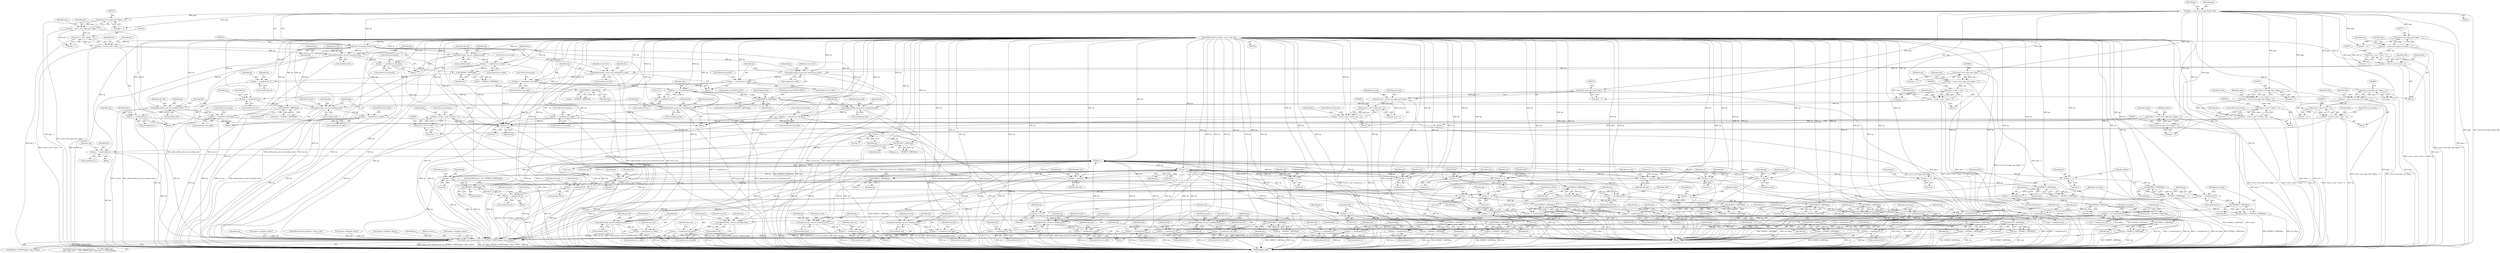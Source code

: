digraph "0_tcpdump_26a6799b9ca80508c05cac7a9a3bef922991520b@API" {
"1000978" [label="(Call,bp += sizeof(uint16_t))"];
"1000964" [label="(Call,EXTRACT_16BITS(bp))"];
"1000948" [label="(Call,bp++)"];
"1000927" [label="(Call,bp++)"];
"1000662" [label="(Call,bp = (const u_char *) (odata + 1))"];
"1000664" [label="(Call,(const u_char *) (odata + 1))"];
"1000636" [label="(Call,odata = (const struct pgm_data *)(pgm + 1))"];
"1000638" [label="(Call,(const struct pgm_data *)(pgm + 1))"];
"1000126" [label="(Call,pgm = (const struct pgm_header *)bp)"];
"1000128" [label="(Call,(const struct pgm_header *)bp)"];
"1000108" [label="(MethodParameterIn,register const u_char *bp)"];
"1000561" [label="(Call,bp += sizeof(struct in6_addr))"];
"1000556" [label="(Call,addrtostr6(bp, nla_buf, sizeof(nla_buf)))"];
"1000520" [label="(Call,bp = (const u_char *) (polr + 1))"];
"1000522" [label="(Call,(const u_char *) (polr + 1))"];
"1000510" [label="(Call,polr = (const struct pgm_polr *)(pgm + 1))"];
"1000512" [label="(Call,(const struct pgm_polr *)(pgm + 1))"];
"1000545" [label="(Call,bp += sizeof(struct in_addr))"];
"1000540" [label="(Call,addrtostr(bp, nla_buf, sizeof(nla_buf)))"];
"1000496" [label="(Call,bp = (const u_char *) (poll_msg + 1))"];
"1000498" [label="(Call,(const u_char *) (poll_msg + 1))"];
"1000470" [label="(Call,poll_msg = (const struct pgm_poll *)(pgm + 1))"];
"1000472" [label="(Call,(const struct pgm_poll *)(pgm + 1))"];
"1000765" [label="(Call,bp += sizeof(struct in6_addr))"];
"1000760" [label="(Call,addrtostr6(bp, source_buf, sizeof(source_buf)))"];
"1000724" [label="(Call,bp = (const u_char *) (nak + 1))"];
"1000726" [label="(Call,(const u_char *) (nak + 1))"];
"1000714" [label="(Call,nak = (const struct pgm_nak *)(pgm + 1))"];
"1000716" [label="(Call,(const struct pgm_nak *)(pgm + 1))"];
"1000604" [label="(Call,bp += sizeof(uint32_t))"];
"1000602" [label="(Call,EXTRACT_32BITS(bp))"];
"1000591" [label="(Call,bp += sizeof(uint32_t))"];
"1000589" [label="(Call,EXTRACT_32BITS(bp))"];
"1000578" [label="(Call,bp += sizeof(uint32_t))"];
"1000576" [label="(Call,EXTRACT_32BITS(bp))"];
"1000434" [label="(Call,bp += sizeof(struct in6_addr))"];
"1000429" [label="(Call,addrtostr6(bp, nla_buf, sizeof(nla_buf)))"];
"1000393" [label="(Call,bp = (const u_char *) (spm + 1))"];
"1000395" [label="(Call,(const u_char *) (spm + 1))"];
"1000383" [label="(Call,spm = (const struct pgm_spm *)(pgm + 1))"];
"1000385" [label="(Call,(const struct pgm_spm *)(pgm + 1))"];
"1000418" [label="(Call,bp += sizeof(struct in_addr))"];
"1000413" [label="(Call,addrtostr(bp, nla_buf, sizeof(nla_buf)))"];
"1000699" [label="(Call,bp = (const u_char *) (rdata + 1))"];
"1000701" [label="(Call,(const u_char *) (rdata + 1))"];
"1000673" [label="(Call,rdata = (const struct pgm_data *)(pgm + 1))"];
"1000675" [label="(Call,(const struct pgm_data *)(pgm + 1))"];
"1000749" [label="(Call,bp += sizeof(struct in_addr))"];
"1000744" [label="(Call,addrtostr(bp, source_buf, sizeof(source_buf)))"];
"1000794" [label="(Call,bp += sizeof(struct in_addr))"];
"1000789" [label="(Call,addrtostr(bp, group_buf, sizeof(group_buf)))"];
"1000780" [label="(Call,EXTRACT_16BITS(bp))"];
"1000773" [label="(Call,bp += (2 * sizeof(uint16_t)))"];
"1000775" [label="(Call,2 * sizeof(uint16_t))"];
"1000881" [label="(Call,bp = (const u_char *) (ack + 1))"];
"1000883" [label="(Call,(const u_char *) (ack + 1))"];
"1000861" [label="(Call,ack = (const struct pgm_ack *)(pgm + 1))"];
"1000863" [label="(Call,(const struct pgm_ack *)(pgm + 1))"];
"1000810" [label="(Call,bp += sizeof(struct in6_addr))"];
"1000805" [label="(Call,addrtostr6(bp, group_buf, sizeof(group_buf)))"];
"1001019" [label="(Call,bp++)"];
"1001024" [label="(Call,bp++)"];
"1001087" [label="(Call,EXTRACT_16BITS(bp))"];
"1001089" [label="(Call,bp += sizeof(uint16_t))"];
"1001940" [label="(Call,zmtp1_print_datagram(ndo, bp, EXTRACT_16BITS(&pgm->pgm_length)))"];
"1001110" [label="(Call,bp += 2)"];
"1001115" [label="(Call,EXTRACT_32BITS(bp))"];
"1001113" [label="(Call,seq = EXTRACT_32BITS(bp))"];
"1001117" [label="(Call,bp += sizeof(uint32_t))"];
"1001123" [label="(Call,EXTRACT_32BITS(bp))"];
"1001121" [label="(Call,offset = EXTRACT_32BITS(bp))"];
"1001125" [label="(Call,bp += sizeof(uint32_t))"];
"1001131" [label="(Call,EXTRACT_32BITS(bp))"];
"1001129" [label="(Call,len = EXTRACT_32BITS(bp))"];
"1001133" [label="(Call,bp += sizeof(uint32_t))"];
"1001152" [label="(Call,bp += 2)"];
"1001187" [label="(Call,EXTRACT_32BITS(bp))"];
"1001189" [label="(Call,bp += sizeof(uint32_t))"];
"1001215" [label="(Call,bp += 2)"];
"1001220" [label="(Call,EXTRACT_32BITS(bp))"];
"1001218" [label="(Call,seq = EXTRACT_32BITS(bp))"];
"1001222" [label="(Call,bp += sizeof(uint32_t))"];
"1001249" [label="(Call,bp += 2)"];
"1001254" [label="(Call,EXTRACT_32BITS(bp))"];
"1001252" [label="(Call,offset = EXTRACT_32BITS(bp))"];
"1001256" [label="(Call,bp += sizeof(uint32_t))"];
"1001262" [label="(Call,EXTRACT_32BITS(bp))"];
"1001260" [label="(Call,seq = EXTRACT_32BITS(bp))"];
"1001264" [label="(Call,bp += sizeof(uint32_t))"];
"1001293" [label="(Call,bp += 2)"];
"1001298" [label="(Call,EXTRACT_32BITS(bp))"];
"1001296" [label="(Call,offset = EXTRACT_32BITS(bp))"];
"1001300" [label="(Call,bp += sizeof(uint32_t))"];
"1001306" [label="(Call,EXTRACT_32BITS(bp))"];
"1001304" [label="(Call,seq = EXTRACT_32BITS(bp))"];
"1001308" [label="(Call,bp += sizeof(uint32_t))"];
"1001325" [label="(Call,bp += 2)"];
"1001330" [label="(Call,EXTRACT_16BITS(bp))"];
"1001328" [label="(Call,nla_afnum = EXTRACT_16BITS(bp))"];
"1001332" [label="(Call,bp += (2 * sizeof(uint16_t)))"];
"1001362" [label="(Call,addrtostr(bp, nla_buf, sizeof(nla_buf)))"];
"1001367" [label="(Call,bp += sizeof(struct in_addr))"];
"1001399" [label="(Call,addrtostr6(bp, nla_buf, sizeof(nla_buf)))"];
"1001404" [label="(Call,bp += sizeof(struct in6_addr))"];
"1001438" [label="(Call,bp += 2)"];
"1001443" [label="(Call,EXTRACT_32BITS(bp))"];
"1001441" [label="(Call,len = EXTRACT_32BITS(bp))"];
"1001445" [label="(Call,bp += sizeof(uint32_t))"];
"1001472" [label="(Call,bp += 2)"];
"1001477" [label="(Call,EXTRACT_32BITS(bp))"];
"1001475" [label="(Call,seq = EXTRACT_32BITS(bp))"];
"1001479" [label="(Call,bp += sizeof(uint32_t))"];
"1001506" [label="(Call,bp += 2)"];
"1001511" [label="(Call,EXTRACT_32BITS(bp))"];
"1001509" [label="(Call,len = EXTRACT_32BITS(bp))"];
"1001513" [label="(Call,bp += sizeof(uint32_t))"];
"1001540" [label="(Call,bp += 2)"];
"1001558" [label="(Call,bp += opt_len)"];
"1001578" [label="(Call,bp += 2)"];
"1001602" [label="(Call,bp += 2)"];
"1001626" [label="(Call,bp += 2)"];
"1001642" [label="(Call,bp += opt_len)"];
"1001662" [label="(Call,bp += 2)"];
"1001674" [label="(Call,bp += 2)"];
"1001679" [label="(Call,EXTRACT_32BITS(bp))"];
"1001677" [label="(Call,offset = EXTRACT_32BITS(bp))"];
"1001681" [label="(Call,bp += sizeof(uint32_t))"];
"1001687" [label="(Call,EXTRACT_16BITS(bp))"];
"1001685" [label="(Call,nla_afnum = EXTRACT_16BITS(bp))"];
"1001689" [label="(Call,bp += (2 * sizeof(uint16_t)))"];
"1001719" [label="(Call,addrtostr(bp, nla_buf, sizeof(nla_buf)))"];
"1001724" [label="(Call,bp += sizeof(struct in_addr))"];
"1001756" [label="(Call,addrtostr6(bp, nla_buf, sizeof(nla_buf)))"];
"1001761" [label="(Call,bp += sizeof(struct in6_addr))"];
"1001785" [label="(Call,bp += 2)"];
"1001790" [label="(Call,EXTRACT_32BITS(bp))"];
"1001788" [label="(Call,offset = EXTRACT_32BITS(bp))"];
"1001792" [label="(Call,bp += sizeof(uint32_t))"];
"1001798" [label="(Call,EXTRACT_16BITS(bp))"];
"1001796" [label="(Call,nla_afnum = EXTRACT_16BITS(bp))"];
"1001800" [label="(Call,bp += (2 * sizeof(uint16_t)))"];
"1001830" [label="(Call,addrtostr(bp, nla_buf, sizeof(nla_buf)))"];
"1001835" [label="(Call,bp += sizeof(struct in_addr))"];
"1001867" [label="(Call,addrtostr6(bp, nla_buf, sizeof(nla_buf)))"];
"1001872" [label="(Call,bp += sizeof(struct in6_addr))"];
"1001904" [label="(Call,bp += opt_len)"];
"1000761" [label="(Identifier,bp)"];
"1000723" [label="(Identifier,nak)"];
"1001020" [label="(Identifier,bp)"];
"1000794" [label="(Call,bp += sizeof(struct in_addr))"];
"1001124" [label="(Identifier,bp)"];
"1001541" [label="(Identifier,bp)"];
"1001228" [label="(Identifier,ndo)"];
"1001125" [label="(Call,bp += sizeof(uint32_t))"];
"1001583" [label="(Identifier,ndo)"];
"1001941" [label="(Identifier,ndo)"];
"1001808" [label="(Block,)"];
"1001089" [label="(Call,bp += sizeof(uint16_t))"];
"1001873" [label="(Identifier,bp)"];
"1001152" [label="(Call,bp += 2)"];
"1000505" [label="(Block,)"];
"1000791" [label="(Identifier,group_buf)"];
"1001253" [label="(Identifier,offset)"];
"1001663" [label="(Identifier,bp)"];
"1001293" [label="(Call,bp += 2)"];
"1001840" [label="(Identifier,opts_len)"];
"1000749" [label="(Call,bp += sizeof(struct in_addr))"];
"1001800" [label="(Call,bp += (2 * sizeof(uint16_t)))"];
"1001867" [label="(Call,addrtostr6(bp, nla_buf, sizeof(nla_buf)))"];
"1001367" [label="(Call,bp += sizeof(struct in_addr))"];
"1000806" [label="(Identifier,bp)"];
"1001545" [label="(Identifier,ndo)"];
"1001094" [label="(Identifier,opts_len)"];
"1000776" [label="(Literal,2)"];
"1000479" [label="(Identifier,poll_msg)"];
"1000751" [label="(Call,sizeof(struct in_addr))"];
"1001540" [label="(Call,bp += 2)"];
"1001257" [label="(Identifier,bp)"];
"1001165" [label="(Block,)"];
"1001687" [label="(Call,EXTRACT_16BITS(bp))"];
"1000435" [label="(Identifier,bp)"];
"1000587" [label="(Call,rnd = EXTRACT_32BITS(bp))"];
"1001339" [label="(Identifier,nla_afnum)"];
"1000962" [label="(Call,opts_len = EXTRACT_16BITS(bp))"];
"1000883" [label="(Call,(const u_char *) (ack + 1))"];
"1001922" [label="(ControlStructure,if (ndo->ndo_packettype == PT_PGM_ZMTP1 &&\n\t    (pgm->pgm_type == PGM_ODATA || pgm->pgm_type == PGM_RDATA)))"];
"1001721" [label="(Identifier,nla_buf)"];
"1001478" [label="(Identifier,bp)"];
"1000744" [label="(Call,addrtostr(bp, source_buf, sizeof(source_buf)))"];
"1000636" [label="(Call,odata = (const struct pgm_data *)(pgm + 1))"];
"1001314" [label="(Identifier,ndo)"];
"1001802" [label="(Call,2 * sizeof(uint16_t))"];
"1001153" [label="(Identifier,bp)"];
"1000682" [label="(Identifier,rdata)"];
"1000881" [label="(Call,bp = (const u_char *) (ack + 1))"];
"1001068" [label="(Block,)"];
"1001722" [label="(Call,sizeof(nla_buf))"];
"1000521" [label="(Identifier,bp)"];
"1000430" [label="(Identifier,bp)"];
"1000710" [label="(Block,)"];
"1000132" [label="(Identifier,ip)"];
"1001758" [label="(Identifier,nla_buf)"];
"1000947" [label="(Call,*bp++)"];
"1000750" [label="(Identifier,bp)"];
"1000765" [label="(Call,bp += sizeof(struct in6_addr))"];
"1000808" [label="(Call,sizeof(group_buf))"];
"1001297" [label="(Identifier,offset)"];
"1001405" [label="(Identifier,bp)"];
"1001481" [label="(Call,sizeof(uint32_t))"];
"1000767" [label="(Call,sizeof(struct in6_addr))"];
"1000580" [label="(Call,sizeof(uint32_t))"];
"1000888" [label="(ControlStructure,break;)"];
"1000392" [label="(Identifier,spm)"];
"1000264" [label="(Call,tcpport_string(ndo, dport))"];
"1000579" [label="(Identifier,bp)"];
"1000511" [label="(Identifier,polr)"];
"1000520" [label="(Call,bp = (const u_char *) (polr + 1))"];
"1000431" [label="(Identifier,nla_buf)"];
"1001256" [label="(Call,bp += sizeof(uint32_t))"];
"1001664" [label="(Literal,2)"];
"1000779" [label="(ControlStructure,switch (EXTRACT_16BITS(bp)))"];
"1001869" [label="(Identifier,nla_buf)"];
"1001644" [label="(Identifier,opt_len)"];
"1001222" [label="(Call,bp += sizeof(uint32_t))"];
"1001580" [label="(Literal,2)"];
"1000107" [label="(MethodParameterIn,netdissect_options *ndo)"];
"1000885" [label="(Call,ack + 1)"];
"1000783" [label="(JumpTarget,case AFNUM_INET:)"];
"1001474" [label="(Literal,2)"];
"1001402" [label="(Call,sizeof(nla_buf))"];
"1001265" [label="(Identifier,bp)"];
"1001133" [label="(Call,bp += sizeof(uint32_t))"];
"1001943" [label="(Call,EXTRACT_16BITS(&pgm->pgm_length))"];
"1001872" [label="(Call,bp += sizeof(struct in6_addr))"];
"1001801" [label="(Identifier,bp)"];
"1001019" [label="(Call,bp++)"];
"1000558" [label="(Identifier,nla_buf)"];
"1001154" [label="(Literal,2)"];
"1001251" [label="(Literal,2)"];
"1000978" [label="(Call,bp += sizeof(uint16_t))"];
"1001514" [label="(Identifier,bp)"];
"1001904" [label="(Call,bp += opt_len)"];
"1001515" [label="(Call,sizeof(uint32_t))"];
"1001090" [label="(Identifier,bp)"];
"1001266" [label="(Call,sizeof(uint32_t))"];
"1000512" [label="(Call,(const struct pgm_polr *)(pgm + 1))"];
"1000728" [label="(Call,nak + 1)"];
"1001219" [label="(Identifier,seq)"];
"1001578" [label="(Call,bp += 2)"];
"1001223" [label="(Identifier,bp)"];
"1001507" [label="(Identifier,bp)"];
"1001836" [label="(Identifier,bp)"];
"1000812" [label="(Call,sizeof(struct in6_addr))"];
"1000472" [label="(Call,(const struct pgm_poll *)(pgm + 1))"];
"1000414" [label="(Identifier,bp)"];
"1000404" [label="(Identifier,spm)"];
"1001182" [label="(Call,ND_PRINT((ndo, \" %u\", EXTRACT_32BITS(bp))))"];
"1000416" [label="(Call,sizeof(nla_buf))"];
"1001270" [label="(Identifier,ndo)"];
"1001868" [label="(Identifier,bp)"];
"1000561" [label="(Call,bp += sizeof(struct in6_addr))"];
"1000699" [label="(Call,bp = (const u_char *) (rdata + 1))"];
"1000715" [label="(Identifier,nak)"];
"1000753" [label="(ControlStructure,break;)"];
"1001681" [label="(Call,bp += sizeof(uint32_t))"];
"1001252" [label="(Call,offset = EXTRACT_32BITS(bp))"];
"1001906" [label="(Identifier,opt_len)"];
"1001185" [label="(Block,)"];
"1001757" [label="(Identifier,bp)"];
"1001558" [label="(Call,bp += opt_len)"];
"1001308" [label="(Call,bp += sizeof(uint32_t))"];
"1000590" [label="(Identifier,bp)"];
"1000127" [label="(Identifier,pgm)"];
"1001799" [label="(Identifier,bp)"];
"1000383" [label="(Call,spm = (const struct pgm_spm *)(pgm + 1))"];
"1001091" [label="(Call,sizeof(uint16_t))"];
"1000128" [label="(Call,(const struct pgm_header *)bp)"];
"1000577" [label="(Identifier,bp)"];
"1001729" [label="(Identifier,opts_len)"];
"1000815" [label="(JumpTarget,default:)"];
"1000313" [label="(Call,tcpport_string(ndo, dport))"];
"1001325" [label="(Call,bp += 2)"];
"1001602" [label="(Call,bp += 2)"];
"1001368" [label="(Identifier,bp)"];
"1000948" [label="(Call,bp++)"];
"1000436" [label="(Call,sizeof(struct in6_addr))"];
"1001792" [label="(Call,bp += sizeof(uint32_t))"];
"1001340" [label="(Block,)"];
"1001682" [label="(Identifier,bp)"];
"1001512" [label="(Identifier,bp)"];
"1001130" [label="(Identifier,len)"];
"1000418" [label="(Call,bp += sizeof(struct in_addr))"];
"1001118" [label="(Identifier,bp)"];
"1000666" [label="(Call,odata + 1)"];
"1001263" [label="(Identifier,bp)"];
"1000634" [label="(Block,)"];
"1001406" [label="(Call,sizeof(struct in6_addr))"];
"1001363" [label="(Identifier,bp)"];
"1000640" [label="(Call,pgm + 1)"];
"1000413" [label="(Call,addrtostr(bp, nla_buf, sizeof(nla_buf)))"];
"1000603" [label="(Identifier,bp)"];
"1000766" [label="(Identifier,bp)"];
"1000677" [label="(Call,pgm + 1)"];
"1000432" [label="(Call,sizeof(nla_buf))"];
"1000637" [label="(Identifier,odata)"];
"1000760" [label="(Call,addrtostr6(bp, source_buf, sizeof(source_buf)))"];
"1000746" [label="(Identifier,source_buf)"];
"1001365" [label="(Call,sizeof(nla_buf))"];
"1000546" [label="(Identifier,bp)"];
"1001018" [label="(Call,*bp++)"];
"1001328" [label="(Call,nla_afnum = EXTRACT_16BITS(bp))"];
"1001119" [label="(Call,sizeof(uint32_t))"];
"1000964" [label="(Call,EXTRACT_16BITS(bp))"];
"1001833" [label="(Call,sizeof(nla_buf))"];
"1001132" [label="(Identifier,bp)"];
"1000593" [label="(Call,sizeof(uint32_t))"];
"1001485" [label="(Identifier,ndo)"];
"1001127" [label="(Call,sizeof(uint32_t))"];
"1001191" [label="(Call,sizeof(uint32_t))"];
"1001194" [label="(Identifier,opt_len)"];
"1000559" [label="(Call,sizeof(nla_buf))"];
"1000385" [label="(Call,(const struct pgm_spm *)(pgm + 1))"];
"1001301" [label="(Identifier,bp)"];
"1001724" [label="(Call,bp += sizeof(struct in_addr))"];
"1001116" [label="(Identifier,bp)"];
"1001794" [label="(Call,sizeof(uint32_t))"];
"1000299" [label="(Call,tcpport_string(ndo, dport))"];
"1001674" [label="(Call,bp += 2)"];
"1001477" [label="(Call,EXTRACT_32BITS(bp))"];
"1001215" [label="(Call,bp += 2)"];
"1000814" [label="(ControlStructure,break;)"];
"1001025" [label="(Identifier,bp)"];
"1001642" [label="(Call,bp += opt_len)"];
"1000578" [label="(Call,bp += sizeof(uint32_t))"];
"1001793" [label="(Identifier,bp)"];
"1001439" [label="(Identifier,bp)"];
"1000406" [label="(Block,)"];
"1001562" [label="(Identifier,opts_len)"];
"1000510" [label="(Call,polr = (const struct pgm_polr *)(pgm + 1))"];
"1001686" [label="(Identifier,nla_afnum)"];
"1000673" [label="(Call,rdata = (const struct pgm_data *)(pgm + 1))"];
"1000979" [label="(Identifier,bp)"];
"1001508" [label="(Literal,2)"];
"1001837" [label="(Call,sizeof(struct in_addr))"];
"1000773" [label="(Call,bp += (2 * sizeof(uint16_t)))"];
"1001475" [label="(Call,seq = EXTRACT_32BITS(bp))"];
"1001372" [label="(Identifier,opts_len)"];
"1000471" [label="(Identifier,poll_msg)"];
"1000638" [label="(Call,(const struct pgm_data *)(pgm + 1))"];
"1001631" [label="(Identifier,ndo)"];
"1001087" [label="(Call,EXTRACT_16BITS(bp))"];
"1000557" [label="(Identifier,bp)"];
"1001156" [label="(Identifier,opt_len)"];
"1000604" [label="(Call,bp += sizeof(uint32_t))"];
"1001122" [label="(Identifier,offset)"];
"1001763" [label="(Call,sizeof(struct in6_addr))"];
"1000662" [label="(Call,bp = (const u_char *) (odata + 1))"];
"1001662" [label="(Call,bp += 2)"];
"1001908" [label="(Identifier,opts_len)"];
"1001720" [label="(Identifier,bp)"];
"1001055" [label="(Call,opt_len - 2)"];
"1001942" [label="(Identifier,bp)"];
"1001332" [label="(Call,bp += (2 * sizeof(uint16_t)))"];
"1001762" [label="(Identifier,bp)"];
"1001789" [label="(Identifier,offset)"];
"1000524" [label="(Call,polr + 1)"];
"1001190" [label="(Identifier,bp)"];
"1000805" [label="(Call,addrtostr6(bp, group_buf, sizeof(group_buf)))"];
"1001697" [label="(Block,)"];
"1000747" [label="(Call,sizeof(source_buf))"];
"1001331" [label="(Identifier,bp)"];
"1001295" [label="(Literal,2)"];
"1000782" [label="(Block,)"];
"1001258" [label="(Call,sizeof(uint32_t))"];
"1001126" [label="(Identifier,bp)"];
"1001688" [label="(Identifier,bp)"];
"1000870" [label="(Identifier,ack)"];
"1001085" [label="(Block,)"];
"1000519" [label="(Identifier,polr)"];
"1001604" [label="(Literal,2)"];
"1001216" [label="(Identifier,bp)"];
"1001948" [label="(Return,return;)"];
"1000798" [label="(ControlStructure,break;)"];
"1000547" [label="(Call,sizeof(struct in_addr))"];
"1001476" [label="(Identifier,seq)"];
"1001111" [label="(Identifier,bp)"];
"1001260" [label="(Call,seq = EXTRACT_32BITS(bp))"];
"1000514" [label="(Call,pgm + 1)"];
"1001603" [label="(Identifier,bp)"];
"1000675" [label="(Call,(const struct pgm_data *)(pgm + 1))"];
"1000470" [label="(Call,poll_msg = (const struct pgm_poll *)(pgm + 1))"];
"1001023" [label="(Call,*bp++)"];
"1000928" [label="(Identifier,bp)"];
"1001719" [label="(Call,addrtostr(bp, nla_buf, sizeof(nla_buf)))"];
"1000792" [label="(Call,sizeof(group_buf))"];
"1000415" [label="(Identifier,nla_buf)"];
"1001110" [label="(Call,bp += 2)"];
"1001905" [label="(Identifier,bp)"];
"1001691" [label="(Call,2 * sizeof(uint16_t))"];
"1000703" [label="(Call,rdata + 1)"];
"1001330" [label="(Call,EXTRACT_16BITS(bp))"];
"1000542" [label="(Identifier,nla_buf)"];
"1000591" [label="(Call,bp += sizeof(uint32_t))"];
"1001473" [label="(Identifier,bp)"];
"1000605" [label="(Identifier,bp)"];
"1001835" [label="(Call,bp += sizeof(struct in_addr))"];
"1001442" [label="(Identifier,len)"];
"1001302" [label="(Call,sizeof(uint32_t))"];
"1001685" [label="(Call,nla_afnum = EXTRACT_16BITS(bp))"];
"1000498" [label="(Call,(const u_char *) (poll_msg + 1))"];
"1000780" [label="(Call,EXTRACT_16BITS(bp))"];
"1000597" [label="(Identifier,bp)"];
"1001696" [label="(Identifier,nla_afnum)"];
"1001264" [label="(Call,bp += sizeof(uint32_t))"];
"1001472" [label="(Call,bp += 2)"];
"1000531" [label="(Identifier,polr)"];
"1001832" [label="(Identifier,nla_buf)"];
"1001756" [label="(Call,addrtostr6(bp, nla_buf, sizeof(nla_buf)))"];
"1000434" [label="(Call,bp += sizeof(struct in6_addr))"];
"1001680" [label="(Identifier,bp)"];
"1000671" [label="(Block,)"];
"1001121" [label="(Call,offset = EXTRACT_32BITS(bp))"];
"1000669" [label="(ControlStructure,break;)"];
"1000393" [label="(Call,bp = (const u_char *) (spm + 1))"];
"1000126" [label="(Call,pgm = (const struct pgm_header *)bp)"];
"1001479" [label="(Call,bp += sizeof(uint32_t))"];
"1000664" [label="(Call,(const u_char *) (odata + 1))"];
"1000807" [label="(Identifier,group_buf)"];
"1001299" [label="(Identifier,bp)"];
"1001513" [label="(Call,bp += sizeof(uint32_t))"];
"1001217" [label="(Literal,2)"];
"1000859" [label="(Block,)"];
"1001024" [label="(Call,bp++)"];
"1001088" [label="(Identifier,bp)"];
"1001628" [label="(Literal,2)"];
"1001139" [label="(Identifier,ndo)"];
"1001807" [label="(Identifier,nla_afnum)"];
"1001326" [label="(Identifier,bp)"];
"1001401" [label="(Identifier,nla_buf)"];
"1001509" [label="(Call,len = EXTRACT_32BITS(bp))"];
"1001300" [label="(Call,bp += sizeof(uint32_t))"];
"1000387" [label="(Call,pgm + 1)"];
"1001788" [label="(Call,offset = EXTRACT_32BITS(bp))"];
"1000701" [label="(Call,(const u_char *) (rdata + 1))"];
"1001519" [label="(Identifier,ndo)"];
"1001626" [label="(Call,bp += 2)"];
"1000419" [label="(Identifier,bp)"];
"1001134" [label="(Identifier,bp)"];
"1001189" [label="(Call,bp += sizeof(uint32_t))"];
"1001676" [label="(Literal,2)"];
"1001305" [label="(Identifier,seq)"];
"1000576" [label="(Call,EXTRACT_32BITS(bp))"];
"1001506" [label="(Call,bp += 2)"];
"1001643" [label="(Identifier,bp)"];
"1001689" [label="(Call,bp += (2 * sizeof(uint16_t)))"];
"1000397" [label="(Call,spm + 1)"];
"1000706" [label="(ControlStructure,break;)"];
"1000429" [label="(Call,addrtostr6(bp, nla_buf, sizeof(nla_buf)))"];
"1000549" [label="(ControlStructure,break;)"];
"1000468" [label="(Block,)"];
"1000762" [label="(Identifier,source_buf)"];
"1001309" [label="(Identifier,bp)"];
"1001874" [label="(Call,sizeof(struct in6_addr))"];
"1000556" [label="(Call,addrtostr6(bp, nla_buf, sizeof(nla_buf)))"];
"1001369" [label="(Call,sizeof(struct in_addr))"];
"1001796" [label="(Call,nla_afnum = EXTRACT_16BITS(bp))"];
"1001334" [label="(Call,2 * sizeof(uint16_t))"];
"1001787" [label="(Literal,2)"];
"1001440" [label="(Literal,2)"];
"1001409" [label="(Identifier,opts_len)"];
"1001791" [label="(Identifier,bp)"];
"1000545" [label="(Call,bp += sizeof(struct in_addr))"];
"1001683" [label="(Call,sizeof(uint32_t))"];
"1000714" [label="(Call,nak = (const struct pgm_nak *)(pgm + 1))"];
"1000949" [label="(Identifier,bp)"];
"1001218" [label="(Call,seq = EXTRACT_32BITS(bp))"];
"1000865" [label="(Call,pgm + 1)"];
"1000735" [label="(Identifier,nak)"];
"1000610" [label="(Identifier,ndo)"];
"1001333" [label="(Identifier,bp)"];
"1000592" [label="(Identifier,bp)"];
"1001444" [label="(Identifier,bp)"];
"1000745" [label="(Identifier,bp)"];
"1000543" [label="(Call,sizeof(nla_buf))"];
"1000381" [label="(Block,)"];
"1000384" [label="(Identifier,spm)"];
"1000811" [label="(Identifier,bp)"];
"1000250" [label="(Call,tcpport_string(ndo, dport))"];
"1000795" [label="(Identifier,bp)"];
"1001399" [label="(Call,addrtostr6(bp, nla_buf, sizeof(nla_buf)))"];
"1000737" [label="(Block,)"];
"1000984" [label="(Identifier,ndo)"];
"1000108" [label="(MethodParameterIn,register const u_char *bp)"];
"1001962" [label="(MethodReturn,RET)"];
"1001725" [label="(Identifier,bp)"];
"1001261" [label="(Identifier,seq)"];
"1001115" [label="(Call,EXTRACT_32BITS(bp))"];
"1001187" [label="(Call,EXTRACT_32BITS(bp))"];
"1000533" [label="(Block,)"];
"1001786" [label="(Identifier,bp)"];
"1000500" [label="(Call,poll_msg + 1)"];
"1001675" [label="(Identifier,bp)"];
"1001129" [label="(Call,len = EXTRACT_32BITS(bp))"];
"1001262" [label="(Call,EXTRACT_32BITS(bp))"];
"1001785" [label="(Call,bp += 2)"];
"1001759" [label="(Call,sizeof(nla_buf))"];
"1001113" [label="(Call,seq = EXTRACT_32BITS(bp))"];
"1001690" [label="(Identifier,bp)"];
"1001830" [label="(Call,addrtostr(bp, nla_buf, sizeof(nla_buf)))"];
"1001082" [label="(Call,ND_PRINT((ndo, \" OPTS LEN (extra?) %d\", EXTRACT_16BITS(bp))))"];
"1000789" [label="(Call,addrtostr(bp, group_buf, sizeof(group_buf)))"];
"1001831" [label="(Identifier,bp)"];
"1001797" [label="(Identifier,nla_afnum)"];
"1000926" [label="(Call,*bp++)"];
"1001131" [label="(Call,EXTRACT_32BITS(bp))"];
"1001443" [label="(Call,EXTRACT_32BITS(bp))"];
"1001511" [label="(Call,EXTRACT_32BITS(bp))"];
"1001559" [label="(Identifier,bp)"];
"1001188" [label="(Identifier,bp)"];
"1000927" [label="(Call,bp++)"];
"1001560" [label="(Identifier,opt_len)"];
"1000882" [label="(Identifier,bp)"];
"1001364" [label="(Identifier,nla_buf)"];
"1000726" [label="(Call,(const u_char *) (nak + 1))"];
"1001220" [label="(Call,EXTRACT_32BITS(bp))"];
"1000911" [label="(Block,)"];
"1000645" [label="(Identifier,odata)"];
"1000965" [label="(Identifier,bp)"];
"1001451" [label="(Identifier,ndo)"];
"1001362" [label="(Call,addrtostr(bp, nla_buf, sizeof(nla_buf)))"];
"1001306" [label="(Call,EXTRACT_32BITS(bp))"];
"1000565" [label="(ControlStructure,break;)"];
"1001254" [label="(Call,EXTRACT_32BITS(bp))"];
"1001446" [label="(Identifier,bp)"];
"1001798" [label="(Call,EXTRACT_16BITS(bp))"];
"1001296" [label="(Call,offset = EXTRACT_32BITS(bp))"];
"1000769" [label="(ControlStructure,break;)"];
"1000980" [label="(Call,sizeof(uint16_t))"];
"1000716" [label="(Call,(const struct pgm_nak *)(pgm + 1))"];
"1000422" [label="(ControlStructure,break;)"];
"1000774" [label="(Identifier,bp)"];
"1000541" [label="(Identifier,bp)"];
"1001307" [label="(Identifier,bp)"];
"1001294" [label="(Identifier,bp)"];
"1001667" [label="(Identifier,ndo)"];
"1001447" [label="(Call,sizeof(uint32_t))"];
"1001766" [label="(Identifier,opts_len)"];
"1000863" [label="(Call,(const struct pgm_ack *)(pgm + 1))"];
"1001249" [label="(Call,bp += 2)"];
"1000674" [label="(Identifier,rdata)"];
"1000799" [label="(JumpTarget,case AFNUM_INET6:)"];
"1000589" [label="(Call,EXTRACT_32BITS(bp))"];
"1000474" [label="(Call,pgm + 1)"];
"1001870" [label="(Call,sizeof(nla_buf))"];
"1000438" [label="(ControlStructure,break;)"];
"1001679" [label="(Call,EXTRACT_32BITS(bp))"];
"1001221" [label="(Identifier,bp)"];
"1001678" [label="(Identifier,offset)"];
"1001940" [label="(Call,zmtp1_print_datagram(ndo, bp, EXTRACT_16BITS(&pgm->pgm_length)))"];
"1000497" [label="(Identifier,bp)"];
"1000130" [label="(Identifier,bp)"];
"1000763" [label="(Call,sizeof(source_buf))"];
"1000395" [label="(Call,(const u_char *) (spm + 1))"];
"1000663" [label="(Identifier,bp)"];
"1000777" [label="(Call,sizeof(uint16_t))"];
"1001255" [label="(Identifier,bp)"];
"1001877" [label="(Identifier,opts_len)"];
"1000724" [label="(Call,bp = (const u_char *) (nak + 1))"];
"1001438" [label="(Call,bp += 2)"];
"1001726" [label="(Call,sizeof(struct in_addr))"];
"1001677" [label="(Call,offset = EXTRACT_32BITS(bp))"];
"1001542" [label="(Literal,2)"];
"1000718" [label="(Call,pgm + 1)"];
"1000725" [label="(Identifier,bp)"];
"1000862" [label="(Identifier,ack)"];
"1001224" [label="(Call,sizeof(uint32_t))"];
"1000574" [label="(Call,ivl = EXTRACT_32BITS(bp))"];
"1001480" [label="(Identifier,bp)"];
"1000584" [label="(Identifier,bp)"];
"1001310" [label="(Call,sizeof(uint32_t))"];
"1000700" [label="(Identifier,bp)"];
"1000420" [label="(Call,sizeof(struct in_addr))"];
"1000503" [label="(ControlStructure,break;)"];
"1001627" [label="(Identifier,bp)"];
"1000496" [label="(Call,bp = (const u_char *) (poll_msg + 1))"];
"1001607" [label="(Identifier,ndo)"];
"1000781" [label="(Identifier,bp)"];
"1001400" [label="(Identifier,bp)"];
"1001250" [label="(Identifier,bp)"];
"1000111" [label="(Block,)"];
"1001510" [label="(Identifier,len)"];
"1000563" [label="(Call,sizeof(struct in6_addr))"];
"1001112" [label="(Literal,2)"];
"1000394" [label="(Identifier,bp)"];
"1000600" [label="(Call,mask = EXTRACT_32BITS(bp))"];
"1000796" [label="(Call,sizeof(struct in_addr))"];
"1001114" [label="(Identifier,seq)"];
"1001329" [label="(Identifier,nla_afnum)"];
"1001135" [label="(Call,sizeof(uint32_t))"];
"1000775" [label="(Call,2 * sizeof(uint16_t))"];
"1001761" [label="(Call,bp += sizeof(struct in6_addr))"];
"1000602" [label="(Call,EXTRACT_32BITS(bp))"];
"1001441" [label="(Call,len = EXTRACT_32BITS(bp))"];
"1001117" [label="(Call,bp += sizeof(uint32_t))"];
"1000810" [label="(Call,bp += sizeof(struct in6_addr))"];
"1001298" [label="(Call,EXTRACT_32BITS(bp))"];
"1001790" [label="(Call,EXTRACT_32BITS(bp))"];
"1001304" [label="(Call,seq = EXTRACT_32BITS(bp))"];
"1000790" [label="(Identifier,bp)"];
"1000522" [label="(Call,(const u_char *) (polr + 1))"];
"1000540" [label="(Call,addrtostr(bp, nla_buf, sizeof(nla_buf)))"];
"1000562" [label="(Identifier,bp)"];
"1000606" [label="(Call,sizeof(uint32_t))"];
"1001327" [label="(Literal,2)"];
"1001445" [label="(Call,bp += sizeof(uint32_t))"];
"1000861" [label="(Call,ack = (const struct pgm_ack *)(pgm + 1))"];
"1001123" [label="(Call,EXTRACT_32BITS(bp))"];
"1001646" [label="(Identifier,opts_len)"];
"1001404" [label="(Call,bp += sizeof(struct in6_addr))"];
"1001579" [label="(Identifier,bp)"];
"1000978" -> "1000911"  [label="AST: "];
"1000978" -> "1000980"  [label="CFG: "];
"1000979" -> "1000978"  [label="AST: "];
"1000980" -> "1000978"  [label="AST: "];
"1000984" -> "1000978"  [label="CFG: "];
"1000978" -> "1001962"  [label="DDG: bp"];
"1000964" -> "1000978"  [label="DDG: bp"];
"1000108" -> "1000978"  [label="DDG: bp"];
"1000978" -> "1001019"  [label="DDG: bp"];
"1000978" -> "1001940"  [label="DDG: bp"];
"1000964" -> "1000962"  [label="AST: "];
"1000964" -> "1000965"  [label="CFG: "];
"1000965" -> "1000964"  [label="AST: "];
"1000962" -> "1000964"  [label="CFG: "];
"1000964" -> "1001962"  [label="DDG: bp"];
"1000964" -> "1000962"  [label="DDG: bp"];
"1000948" -> "1000964"  [label="DDG: bp"];
"1000108" -> "1000964"  [label="DDG: bp"];
"1000948" -> "1000947"  [label="AST: "];
"1000948" -> "1000949"  [label="CFG: "];
"1000949" -> "1000948"  [label="AST: "];
"1000947" -> "1000948"  [label="CFG: "];
"1000948" -> "1001962"  [label="DDG: bp"];
"1000927" -> "1000948"  [label="DDG: bp"];
"1000108" -> "1000948"  [label="DDG: bp"];
"1000927" -> "1000926"  [label="AST: "];
"1000927" -> "1000928"  [label="CFG: "];
"1000928" -> "1000927"  [label="AST: "];
"1000926" -> "1000927"  [label="CFG: "];
"1000927" -> "1001962"  [label="DDG: bp"];
"1000662" -> "1000927"  [label="DDG: bp"];
"1000561" -> "1000927"  [label="DDG: bp"];
"1000545" -> "1000927"  [label="DDG: bp"];
"1000496" -> "1000927"  [label="DDG: bp"];
"1000765" -> "1000927"  [label="DDG: bp"];
"1000604" -> "1000927"  [label="DDG: bp"];
"1000434" -> "1000927"  [label="DDG: bp"];
"1000418" -> "1000927"  [label="DDG: bp"];
"1000128" -> "1000927"  [label="DDG: bp"];
"1000699" -> "1000927"  [label="DDG: bp"];
"1000749" -> "1000927"  [label="DDG: bp"];
"1000794" -> "1000927"  [label="DDG: bp"];
"1000881" -> "1000927"  [label="DDG: bp"];
"1000810" -> "1000927"  [label="DDG: bp"];
"1000108" -> "1000927"  [label="DDG: bp"];
"1000662" -> "1000634"  [label="AST: "];
"1000662" -> "1000664"  [label="CFG: "];
"1000663" -> "1000662"  [label="AST: "];
"1000664" -> "1000662"  [label="AST: "];
"1000669" -> "1000662"  [label="CFG: "];
"1000662" -> "1001962"  [label="DDG: bp"];
"1000662" -> "1001962"  [label="DDG: (const u_char *) (odata + 1)"];
"1000664" -> "1000662"  [label="DDG: odata + 1"];
"1000108" -> "1000662"  [label="DDG: bp"];
"1000662" -> "1001940"  [label="DDG: bp"];
"1000664" -> "1000666"  [label="CFG: "];
"1000665" -> "1000664"  [label="AST: "];
"1000666" -> "1000664"  [label="AST: "];
"1000664" -> "1001962"  [label="DDG: odata + 1"];
"1000636" -> "1000664"  [label="DDG: odata"];
"1000636" -> "1000634"  [label="AST: "];
"1000636" -> "1000638"  [label="CFG: "];
"1000637" -> "1000636"  [label="AST: "];
"1000638" -> "1000636"  [label="AST: "];
"1000645" -> "1000636"  [label="CFG: "];
"1000636" -> "1001962"  [label="DDG: (const struct pgm_data *)(pgm + 1)"];
"1000638" -> "1000636"  [label="DDG: pgm + 1"];
"1000636" -> "1000666"  [label="DDG: odata"];
"1000638" -> "1000640"  [label="CFG: "];
"1000639" -> "1000638"  [label="AST: "];
"1000640" -> "1000638"  [label="AST: "];
"1000638" -> "1001962"  [label="DDG: pgm + 1"];
"1000126" -> "1000638"  [label="DDG: pgm"];
"1000126" -> "1000111"  [label="AST: "];
"1000126" -> "1000128"  [label="CFG: "];
"1000127" -> "1000126"  [label="AST: "];
"1000128" -> "1000126"  [label="AST: "];
"1000132" -> "1000126"  [label="CFG: "];
"1000126" -> "1001962"  [label="DDG: pgm"];
"1000126" -> "1001962"  [label="DDG: (const struct pgm_header *)bp"];
"1000128" -> "1000126"  [label="DDG: bp"];
"1000126" -> "1000385"  [label="DDG: pgm"];
"1000126" -> "1000387"  [label="DDG: pgm"];
"1000126" -> "1000472"  [label="DDG: pgm"];
"1000126" -> "1000474"  [label="DDG: pgm"];
"1000126" -> "1000512"  [label="DDG: pgm"];
"1000126" -> "1000514"  [label="DDG: pgm"];
"1000126" -> "1000640"  [label="DDG: pgm"];
"1000126" -> "1000675"  [label="DDG: pgm"];
"1000126" -> "1000677"  [label="DDG: pgm"];
"1000126" -> "1000716"  [label="DDG: pgm"];
"1000126" -> "1000718"  [label="DDG: pgm"];
"1000126" -> "1000863"  [label="DDG: pgm"];
"1000126" -> "1000865"  [label="DDG: pgm"];
"1000128" -> "1000130"  [label="CFG: "];
"1000129" -> "1000128"  [label="AST: "];
"1000130" -> "1000128"  [label="AST: "];
"1000128" -> "1001962"  [label="DDG: bp"];
"1000108" -> "1000128"  [label="DDG: bp"];
"1000128" -> "1000413"  [label="DDG: bp"];
"1000128" -> "1000429"  [label="DDG: bp"];
"1000128" -> "1000540"  [label="DDG: bp"];
"1000128" -> "1000556"  [label="DDG: bp"];
"1000128" -> "1000744"  [label="DDG: bp"];
"1000128" -> "1000760"  [label="DDG: bp"];
"1000128" -> "1000789"  [label="DDG: bp"];
"1000128" -> "1000805"  [label="DDG: bp"];
"1000128" -> "1001940"  [label="DDG: bp"];
"1000108" -> "1000106"  [label="AST: "];
"1000108" -> "1001962"  [label="DDG: bp"];
"1000108" -> "1000393"  [label="DDG: bp"];
"1000108" -> "1000413"  [label="DDG: bp"];
"1000108" -> "1000418"  [label="DDG: bp"];
"1000108" -> "1000429"  [label="DDG: bp"];
"1000108" -> "1000434"  [label="DDG: bp"];
"1000108" -> "1000496"  [label="DDG: bp"];
"1000108" -> "1000520"  [label="DDG: bp"];
"1000108" -> "1000540"  [label="DDG: bp"];
"1000108" -> "1000545"  [label="DDG: bp"];
"1000108" -> "1000556"  [label="DDG: bp"];
"1000108" -> "1000561"  [label="DDG: bp"];
"1000108" -> "1000576"  [label="DDG: bp"];
"1000108" -> "1000578"  [label="DDG: bp"];
"1000108" -> "1000589"  [label="DDG: bp"];
"1000108" -> "1000591"  [label="DDG: bp"];
"1000108" -> "1000602"  [label="DDG: bp"];
"1000108" -> "1000604"  [label="DDG: bp"];
"1000108" -> "1000699"  [label="DDG: bp"];
"1000108" -> "1000724"  [label="DDG: bp"];
"1000108" -> "1000744"  [label="DDG: bp"];
"1000108" -> "1000749"  [label="DDG: bp"];
"1000108" -> "1000760"  [label="DDG: bp"];
"1000108" -> "1000765"  [label="DDG: bp"];
"1000108" -> "1000773"  [label="DDG: bp"];
"1000108" -> "1000780"  [label="DDG: bp"];
"1000108" -> "1000789"  [label="DDG: bp"];
"1000108" -> "1000794"  [label="DDG: bp"];
"1000108" -> "1000805"  [label="DDG: bp"];
"1000108" -> "1000810"  [label="DDG: bp"];
"1000108" -> "1000881"  [label="DDG: bp"];
"1000108" -> "1001019"  [label="DDG: bp"];
"1000108" -> "1001024"  [label="DDG: bp"];
"1000108" -> "1001087"  [label="DDG: bp"];
"1000108" -> "1001089"  [label="DDG: bp"];
"1000108" -> "1001110"  [label="DDG: bp"];
"1000108" -> "1001115"  [label="DDG: bp"];
"1000108" -> "1001117"  [label="DDG: bp"];
"1000108" -> "1001123"  [label="DDG: bp"];
"1000108" -> "1001125"  [label="DDG: bp"];
"1000108" -> "1001131"  [label="DDG: bp"];
"1000108" -> "1001133"  [label="DDG: bp"];
"1000108" -> "1001152"  [label="DDG: bp"];
"1000108" -> "1001187"  [label="DDG: bp"];
"1000108" -> "1001189"  [label="DDG: bp"];
"1000108" -> "1001215"  [label="DDG: bp"];
"1000108" -> "1001220"  [label="DDG: bp"];
"1000108" -> "1001222"  [label="DDG: bp"];
"1000108" -> "1001249"  [label="DDG: bp"];
"1000108" -> "1001254"  [label="DDG: bp"];
"1000108" -> "1001256"  [label="DDG: bp"];
"1000108" -> "1001262"  [label="DDG: bp"];
"1000108" -> "1001264"  [label="DDG: bp"];
"1000108" -> "1001293"  [label="DDG: bp"];
"1000108" -> "1001298"  [label="DDG: bp"];
"1000108" -> "1001300"  [label="DDG: bp"];
"1000108" -> "1001306"  [label="DDG: bp"];
"1000108" -> "1001308"  [label="DDG: bp"];
"1000108" -> "1001325"  [label="DDG: bp"];
"1000108" -> "1001330"  [label="DDG: bp"];
"1000108" -> "1001332"  [label="DDG: bp"];
"1000108" -> "1001362"  [label="DDG: bp"];
"1000108" -> "1001367"  [label="DDG: bp"];
"1000108" -> "1001399"  [label="DDG: bp"];
"1000108" -> "1001404"  [label="DDG: bp"];
"1000108" -> "1001438"  [label="DDG: bp"];
"1000108" -> "1001443"  [label="DDG: bp"];
"1000108" -> "1001445"  [label="DDG: bp"];
"1000108" -> "1001472"  [label="DDG: bp"];
"1000108" -> "1001477"  [label="DDG: bp"];
"1000108" -> "1001479"  [label="DDG: bp"];
"1000108" -> "1001506"  [label="DDG: bp"];
"1000108" -> "1001511"  [label="DDG: bp"];
"1000108" -> "1001513"  [label="DDG: bp"];
"1000108" -> "1001540"  [label="DDG: bp"];
"1000108" -> "1001558"  [label="DDG: bp"];
"1000108" -> "1001578"  [label="DDG: bp"];
"1000108" -> "1001602"  [label="DDG: bp"];
"1000108" -> "1001626"  [label="DDG: bp"];
"1000108" -> "1001642"  [label="DDG: bp"];
"1000108" -> "1001662"  [label="DDG: bp"];
"1000108" -> "1001674"  [label="DDG: bp"];
"1000108" -> "1001679"  [label="DDG: bp"];
"1000108" -> "1001681"  [label="DDG: bp"];
"1000108" -> "1001687"  [label="DDG: bp"];
"1000108" -> "1001689"  [label="DDG: bp"];
"1000108" -> "1001719"  [label="DDG: bp"];
"1000108" -> "1001724"  [label="DDG: bp"];
"1000108" -> "1001756"  [label="DDG: bp"];
"1000108" -> "1001761"  [label="DDG: bp"];
"1000108" -> "1001785"  [label="DDG: bp"];
"1000108" -> "1001790"  [label="DDG: bp"];
"1000108" -> "1001792"  [label="DDG: bp"];
"1000108" -> "1001798"  [label="DDG: bp"];
"1000108" -> "1001800"  [label="DDG: bp"];
"1000108" -> "1001830"  [label="DDG: bp"];
"1000108" -> "1001835"  [label="DDG: bp"];
"1000108" -> "1001867"  [label="DDG: bp"];
"1000108" -> "1001872"  [label="DDG: bp"];
"1000108" -> "1001904"  [label="DDG: bp"];
"1000108" -> "1001940"  [label="DDG: bp"];
"1000561" -> "1000533"  [label="AST: "];
"1000561" -> "1000563"  [label="CFG: "];
"1000562" -> "1000561"  [label="AST: "];
"1000563" -> "1000561"  [label="AST: "];
"1000565" -> "1000561"  [label="CFG: "];
"1000561" -> "1001962"  [label="DDG: bp"];
"1000556" -> "1000561"  [label="DDG: bp"];
"1000561" -> "1000576"  [label="DDG: bp"];
"1000561" -> "1001940"  [label="DDG: bp"];
"1000556" -> "1000533"  [label="AST: "];
"1000556" -> "1000559"  [label="CFG: "];
"1000557" -> "1000556"  [label="AST: "];
"1000558" -> "1000556"  [label="AST: "];
"1000559" -> "1000556"  [label="AST: "];
"1000562" -> "1000556"  [label="CFG: "];
"1000556" -> "1001962"  [label="DDG: addrtostr6(bp, nla_buf, sizeof(nla_buf))"];
"1000556" -> "1001962"  [label="DDG: nla_buf"];
"1000520" -> "1000556"  [label="DDG: bp"];
"1000520" -> "1000505"  [label="AST: "];
"1000520" -> "1000522"  [label="CFG: "];
"1000521" -> "1000520"  [label="AST: "];
"1000522" -> "1000520"  [label="AST: "];
"1000531" -> "1000520"  [label="CFG: "];
"1000520" -> "1001962"  [label="DDG: (const u_char *) (polr + 1)"];
"1000520" -> "1001962"  [label="DDG: bp"];
"1000522" -> "1000520"  [label="DDG: polr + 1"];
"1000520" -> "1000540"  [label="DDG: bp"];
"1000522" -> "1000524"  [label="CFG: "];
"1000523" -> "1000522"  [label="AST: "];
"1000524" -> "1000522"  [label="AST: "];
"1000522" -> "1001962"  [label="DDG: polr + 1"];
"1000510" -> "1000522"  [label="DDG: polr"];
"1000510" -> "1000505"  [label="AST: "];
"1000510" -> "1000512"  [label="CFG: "];
"1000511" -> "1000510"  [label="AST: "];
"1000512" -> "1000510"  [label="AST: "];
"1000519" -> "1000510"  [label="CFG: "];
"1000510" -> "1001962"  [label="DDG: (const struct pgm_polr *)(pgm + 1)"];
"1000512" -> "1000510"  [label="DDG: pgm + 1"];
"1000510" -> "1000524"  [label="DDG: polr"];
"1000512" -> "1000514"  [label="CFG: "];
"1000513" -> "1000512"  [label="AST: "];
"1000514" -> "1000512"  [label="AST: "];
"1000512" -> "1001962"  [label="DDG: pgm + 1"];
"1000545" -> "1000533"  [label="AST: "];
"1000545" -> "1000547"  [label="CFG: "];
"1000546" -> "1000545"  [label="AST: "];
"1000547" -> "1000545"  [label="AST: "];
"1000549" -> "1000545"  [label="CFG: "];
"1000545" -> "1001962"  [label="DDG: bp"];
"1000540" -> "1000545"  [label="DDG: bp"];
"1000545" -> "1000576"  [label="DDG: bp"];
"1000545" -> "1001940"  [label="DDG: bp"];
"1000540" -> "1000533"  [label="AST: "];
"1000540" -> "1000543"  [label="CFG: "];
"1000541" -> "1000540"  [label="AST: "];
"1000542" -> "1000540"  [label="AST: "];
"1000543" -> "1000540"  [label="AST: "];
"1000546" -> "1000540"  [label="CFG: "];
"1000540" -> "1001962"  [label="DDG: addrtostr(bp, nla_buf, sizeof(nla_buf))"];
"1000540" -> "1001962"  [label="DDG: nla_buf"];
"1000496" -> "1000468"  [label="AST: "];
"1000496" -> "1000498"  [label="CFG: "];
"1000497" -> "1000496"  [label="AST: "];
"1000498" -> "1000496"  [label="AST: "];
"1000503" -> "1000496"  [label="CFG: "];
"1000496" -> "1001962"  [label="DDG: (const u_char *) (poll_msg + 1)"];
"1000496" -> "1001962"  [label="DDG: bp"];
"1000498" -> "1000496"  [label="DDG: poll_msg + 1"];
"1000496" -> "1001940"  [label="DDG: bp"];
"1000498" -> "1000500"  [label="CFG: "];
"1000499" -> "1000498"  [label="AST: "];
"1000500" -> "1000498"  [label="AST: "];
"1000498" -> "1001962"  [label="DDG: poll_msg + 1"];
"1000470" -> "1000498"  [label="DDG: poll_msg"];
"1000470" -> "1000468"  [label="AST: "];
"1000470" -> "1000472"  [label="CFG: "];
"1000471" -> "1000470"  [label="AST: "];
"1000472" -> "1000470"  [label="AST: "];
"1000479" -> "1000470"  [label="CFG: "];
"1000470" -> "1001962"  [label="DDG: (const struct pgm_poll *)(pgm + 1)"];
"1000472" -> "1000470"  [label="DDG: pgm + 1"];
"1000470" -> "1000500"  [label="DDG: poll_msg"];
"1000472" -> "1000474"  [label="CFG: "];
"1000473" -> "1000472"  [label="AST: "];
"1000474" -> "1000472"  [label="AST: "];
"1000472" -> "1001962"  [label="DDG: pgm + 1"];
"1000765" -> "1000737"  [label="AST: "];
"1000765" -> "1000767"  [label="CFG: "];
"1000766" -> "1000765"  [label="AST: "];
"1000767" -> "1000765"  [label="AST: "];
"1000769" -> "1000765"  [label="CFG: "];
"1000765" -> "1001962"  [label="DDG: bp"];
"1000760" -> "1000765"  [label="DDG: bp"];
"1000765" -> "1000773"  [label="DDG: bp"];
"1000765" -> "1001940"  [label="DDG: bp"];
"1000760" -> "1000737"  [label="AST: "];
"1000760" -> "1000763"  [label="CFG: "];
"1000761" -> "1000760"  [label="AST: "];
"1000762" -> "1000760"  [label="AST: "];
"1000763" -> "1000760"  [label="AST: "];
"1000766" -> "1000760"  [label="CFG: "];
"1000760" -> "1001962"  [label="DDG: source_buf"];
"1000760" -> "1001962"  [label="DDG: addrtostr6(bp, source_buf, sizeof(source_buf))"];
"1000724" -> "1000760"  [label="DDG: bp"];
"1000724" -> "1000710"  [label="AST: "];
"1000724" -> "1000726"  [label="CFG: "];
"1000725" -> "1000724"  [label="AST: "];
"1000726" -> "1000724"  [label="AST: "];
"1000735" -> "1000724"  [label="CFG: "];
"1000724" -> "1001962"  [label="DDG: bp"];
"1000724" -> "1001962"  [label="DDG: (const u_char *) (nak + 1)"];
"1000726" -> "1000724"  [label="DDG: nak + 1"];
"1000724" -> "1000744"  [label="DDG: bp"];
"1000726" -> "1000728"  [label="CFG: "];
"1000727" -> "1000726"  [label="AST: "];
"1000728" -> "1000726"  [label="AST: "];
"1000726" -> "1001962"  [label="DDG: nak + 1"];
"1000714" -> "1000726"  [label="DDG: nak"];
"1000714" -> "1000710"  [label="AST: "];
"1000714" -> "1000716"  [label="CFG: "];
"1000715" -> "1000714"  [label="AST: "];
"1000716" -> "1000714"  [label="AST: "];
"1000723" -> "1000714"  [label="CFG: "];
"1000714" -> "1001962"  [label="DDG: (const struct pgm_nak *)(pgm + 1)"];
"1000716" -> "1000714"  [label="DDG: pgm + 1"];
"1000714" -> "1000728"  [label="DDG: nak"];
"1000716" -> "1000718"  [label="CFG: "];
"1000717" -> "1000716"  [label="AST: "];
"1000718" -> "1000716"  [label="AST: "];
"1000716" -> "1001962"  [label="DDG: pgm + 1"];
"1000604" -> "1000505"  [label="AST: "];
"1000604" -> "1000606"  [label="CFG: "];
"1000605" -> "1000604"  [label="AST: "];
"1000606" -> "1000604"  [label="AST: "];
"1000610" -> "1000604"  [label="CFG: "];
"1000604" -> "1001962"  [label="DDG: bp"];
"1000602" -> "1000604"  [label="DDG: bp"];
"1000604" -> "1001940"  [label="DDG: bp"];
"1000602" -> "1000600"  [label="AST: "];
"1000602" -> "1000603"  [label="CFG: "];
"1000603" -> "1000602"  [label="AST: "];
"1000600" -> "1000602"  [label="CFG: "];
"1000602" -> "1000600"  [label="DDG: bp"];
"1000591" -> "1000602"  [label="DDG: bp"];
"1000591" -> "1000505"  [label="AST: "];
"1000591" -> "1000593"  [label="CFG: "];
"1000592" -> "1000591"  [label="AST: "];
"1000593" -> "1000591"  [label="AST: "];
"1000597" -> "1000591"  [label="CFG: "];
"1000589" -> "1000591"  [label="DDG: bp"];
"1000589" -> "1000587"  [label="AST: "];
"1000589" -> "1000590"  [label="CFG: "];
"1000590" -> "1000589"  [label="AST: "];
"1000587" -> "1000589"  [label="CFG: "];
"1000589" -> "1000587"  [label="DDG: bp"];
"1000578" -> "1000589"  [label="DDG: bp"];
"1000578" -> "1000505"  [label="AST: "];
"1000578" -> "1000580"  [label="CFG: "];
"1000579" -> "1000578"  [label="AST: "];
"1000580" -> "1000578"  [label="AST: "];
"1000584" -> "1000578"  [label="CFG: "];
"1000576" -> "1000578"  [label="DDG: bp"];
"1000576" -> "1000574"  [label="AST: "];
"1000576" -> "1000577"  [label="CFG: "];
"1000577" -> "1000576"  [label="AST: "];
"1000574" -> "1000576"  [label="CFG: "];
"1000576" -> "1000574"  [label="DDG: bp"];
"1000434" -> "1000406"  [label="AST: "];
"1000434" -> "1000436"  [label="CFG: "];
"1000435" -> "1000434"  [label="AST: "];
"1000436" -> "1000434"  [label="AST: "];
"1000438" -> "1000434"  [label="CFG: "];
"1000434" -> "1001962"  [label="DDG: bp"];
"1000429" -> "1000434"  [label="DDG: bp"];
"1000434" -> "1001940"  [label="DDG: bp"];
"1000429" -> "1000406"  [label="AST: "];
"1000429" -> "1000432"  [label="CFG: "];
"1000430" -> "1000429"  [label="AST: "];
"1000431" -> "1000429"  [label="AST: "];
"1000432" -> "1000429"  [label="AST: "];
"1000435" -> "1000429"  [label="CFG: "];
"1000429" -> "1001962"  [label="DDG: nla_buf"];
"1000429" -> "1001962"  [label="DDG: addrtostr6(bp, nla_buf, sizeof(nla_buf))"];
"1000393" -> "1000429"  [label="DDG: bp"];
"1000393" -> "1000381"  [label="AST: "];
"1000393" -> "1000395"  [label="CFG: "];
"1000394" -> "1000393"  [label="AST: "];
"1000395" -> "1000393"  [label="AST: "];
"1000404" -> "1000393"  [label="CFG: "];
"1000393" -> "1001962"  [label="DDG: bp"];
"1000393" -> "1001962"  [label="DDG: (const u_char *) (spm + 1)"];
"1000395" -> "1000393"  [label="DDG: spm + 1"];
"1000393" -> "1000413"  [label="DDG: bp"];
"1000395" -> "1000397"  [label="CFG: "];
"1000396" -> "1000395"  [label="AST: "];
"1000397" -> "1000395"  [label="AST: "];
"1000395" -> "1001962"  [label="DDG: spm + 1"];
"1000383" -> "1000395"  [label="DDG: spm"];
"1000383" -> "1000381"  [label="AST: "];
"1000383" -> "1000385"  [label="CFG: "];
"1000384" -> "1000383"  [label="AST: "];
"1000385" -> "1000383"  [label="AST: "];
"1000392" -> "1000383"  [label="CFG: "];
"1000383" -> "1001962"  [label="DDG: (const struct pgm_spm *)(pgm + 1)"];
"1000385" -> "1000383"  [label="DDG: pgm + 1"];
"1000383" -> "1000397"  [label="DDG: spm"];
"1000385" -> "1000387"  [label="CFG: "];
"1000386" -> "1000385"  [label="AST: "];
"1000387" -> "1000385"  [label="AST: "];
"1000385" -> "1001962"  [label="DDG: pgm + 1"];
"1000418" -> "1000406"  [label="AST: "];
"1000418" -> "1000420"  [label="CFG: "];
"1000419" -> "1000418"  [label="AST: "];
"1000420" -> "1000418"  [label="AST: "];
"1000422" -> "1000418"  [label="CFG: "];
"1000418" -> "1001962"  [label="DDG: bp"];
"1000413" -> "1000418"  [label="DDG: bp"];
"1000418" -> "1001940"  [label="DDG: bp"];
"1000413" -> "1000406"  [label="AST: "];
"1000413" -> "1000416"  [label="CFG: "];
"1000414" -> "1000413"  [label="AST: "];
"1000415" -> "1000413"  [label="AST: "];
"1000416" -> "1000413"  [label="AST: "];
"1000419" -> "1000413"  [label="CFG: "];
"1000413" -> "1001962"  [label="DDG: addrtostr(bp, nla_buf, sizeof(nla_buf))"];
"1000413" -> "1001962"  [label="DDG: nla_buf"];
"1000699" -> "1000671"  [label="AST: "];
"1000699" -> "1000701"  [label="CFG: "];
"1000700" -> "1000699"  [label="AST: "];
"1000701" -> "1000699"  [label="AST: "];
"1000706" -> "1000699"  [label="CFG: "];
"1000699" -> "1001962"  [label="DDG: bp"];
"1000699" -> "1001962"  [label="DDG: (const u_char *) (rdata + 1)"];
"1000701" -> "1000699"  [label="DDG: rdata + 1"];
"1000699" -> "1001940"  [label="DDG: bp"];
"1000701" -> "1000703"  [label="CFG: "];
"1000702" -> "1000701"  [label="AST: "];
"1000703" -> "1000701"  [label="AST: "];
"1000701" -> "1001962"  [label="DDG: rdata + 1"];
"1000673" -> "1000701"  [label="DDG: rdata"];
"1000673" -> "1000671"  [label="AST: "];
"1000673" -> "1000675"  [label="CFG: "];
"1000674" -> "1000673"  [label="AST: "];
"1000675" -> "1000673"  [label="AST: "];
"1000682" -> "1000673"  [label="CFG: "];
"1000673" -> "1001962"  [label="DDG: (const struct pgm_data *)(pgm + 1)"];
"1000675" -> "1000673"  [label="DDG: pgm + 1"];
"1000673" -> "1000703"  [label="DDG: rdata"];
"1000675" -> "1000677"  [label="CFG: "];
"1000676" -> "1000675"  [label="AST: "];
"1000677" -> "1000675"  [label="AST: "];
"1000675" -> "1001962"  [label="DDG: pgm + 1"];
"1000749" -> "1000737"  [label="AST: "];
"1000749" -> "1000751"  [label="CFG: "];
"1000750" -> "1000749"  [label="AST: "];
"1000751" -> "1000749"  [label="AST: "];
"1000753" -> "1000749"  [label="CFG: "];
"1000749" -> "1001962"  [label="DDG: bp"];
"1000744" -> "1000749"  [label="DDG: bp"];
"1000749" -> "1000773"  [label="DDG: bp"];
"1000749" -> "1001940"  [label="DDG: bp"];
"1000744" -> "1000737"  [label="AST: "];
"1000744" -> "1000747"  [label="CFG: "];
"1000745" -> "1000744"  [label="AST: "];
"1000746" -> "1000744"  [label="AST: "];
"1000747" -> "1000744"  [label="AST: "];
"1000750" -> "1000744"  [label="CFG: "];
"1000744" -> "1001962"  [label="DDG: addrtostr(bp, source_buf, sizeof(source_buf))"];
"1000744" -> "1001962"  [label="DDG: source_buf"];
"1000794" -> "1000782"  [label="AST: "];
"1000794" -> "1000796"  [label="CFG: "];
"1000795" -> "1000794"  [label="AST: "];
"1000796" -> "1000794"  [label="AST: "];
"1000798" -> "1000794"  [label="CFG: "];
"1000794" -> "1001962"  [label="DDG: bp"];
"1000789" -> "1000794"  [label="DDG: bp"];
"1000794" -> "1001940"  [label="DDG: bp"];
"1000789" -> "1000782"  [label="AST: "];
"1000789" -> "1000792"  [label="CFG: "];
"1000790" -> "1000789"  [label="AST: "];
"1000791" -> "1000789"  [label="AST: "];
"1000792" -> "1000789"  [label="AST: "];
"1000795" -> "1000789"  [label="CFG: "];
"1000789" -> "1001962"  [label="DDG: group_buf"];
"1000789" -> "1001962"  [label="DDG: addrtostr(bp, group_buf, sizeof(group_buf))"];
"1000780" -> "1000789"  [label="DDG: bp"];
"1000780" -> "1000779"  [label="AST: "];
"1000780" -> "1000781"  [label="CFG: "];
"1000781" -> "1000780"  [label="AST: "];
"1000783" -> "1000780"  [label="CFG: "];
"1000799" -> "1000780"  [label="CFG: "];
"1000815" -> "1000780"  [label="CFG: "];
"1000780" -> "1001962"  [label="DDG: EXTRACT_16BITS(bp)"];
"1000780" -> "1001962"  [label="DDG: bp"];
"1000773" -> "1000780"  [label="DDG: bp"];
"1000780" -> "1000805"  [label="DDG: bp"];
"1000773" -> "1000710"  [label="AST: "];
"1000773" -> "1000775"  [label="CFG: "];
"1000774" -> "1000773"  [label="AST: "];
"1000775" -> "1000773"  [label="AST: "];
"1000781" -> "1000773"  [label="CFG: "];
"1000773" -> "1001962"  [label="DDG: 2 * sizeof(uint16_t)"];
"1000775" -> "1000773"  [label="DDG: 2"];
"1000775" -> "1000777"  [label="CFG: "];
"1000776" -> "1000775"  [label="AST: "];
"1000777" -> "1000775"  [label="AST: "];
"1000881" -> "1000859"  [label="AST: "];
"1000881" -> "1000883"  [label="CFG: "];
"1000882" -> "1000881"  [label="AST: "];
"1000883" -> "1000881"  [label="AST: "];
"1000888" -> "1000881"  [label="CFG: "];
"1000881" -> "1001962"  [label="DDG: (const u_char *) (ack + 1)"];
"1000881" -> "1001962"  [label="DDG: bp"];
"1000883" -> "1000881"  [label="DDG: ack + 1"];
"1000881" -> "1001940"  [label="DDG: bp"];
"1000883" -> "1000885"  [label="CFG: "];
"1000884" -> "1000883"  [label="AST: "];
"1000885" -> "1000883"  [label="AST: "];
"1000883" -> "1001962"  [label="DDG: ack + 1"];
"1000861" -> "1000883"  [label="DDG: ack"];
"1000861" -> "1000859"  [label="AST: "];
"1000861" -> "1000863"  [label="CFG: "];
"1000862" -> "1000861"  [label="AST: "];
"1000863" -> "1000861"  [label="AST: "];
"1000870" -> "1000861"  [label="CFG: "];
"1000861" -> "1001962"  [label="DDG: (const struct pgm_ack *)(pgm + 1)"];
"1000863" -> "1000861"  [label="DDG: pgm + 1"];
"1000861" -> "1000885"  [label="DDG: ack"];
"1000863" -> "1000865"  [label="CFG: "];
"1000864" -> "1000863"  [label="AST: "];
"1000865" -> "1000863"  [label="AST: "];
"1000863" -> "1001962"  [label="DDG: pgm + 1"];
"1000810" -> "1000782"  [label="AST: "];
"1000810" -> "1000812"  [label="CFG: "];
"1000811" -> "1000810"  [label="AST: "];
"1000812" -> "1000810"  [label="AST: "];
"1000814" -> "1000810"  [label="CFG: "];
"1000810" -> "1001962"  [label="DDG: bp"];
"1000805" -> "1000810"  [label="DDG: bp"];
"1000810" -> "1001940"  [label="DDG: bp"];
"1000805" -> "1000782"  [label="AST: "];
"1000805" -> "1000808"  [label="CFG: "];
"1000806" -> "1000805"  [label="AST: "];
"1000807" -> "1000805"  [label="AST: "];
"1000808" -> "1000805"  [label="AST: "];
"1000811" -> "1000805"  [label="CFG: "];
"1000805" -> "1001962"  [label="DDG: addrtostr6(bp, group_buf, sizeof(group_buf))"];
"1000805" -> "1001962"  [label="DDG: group_buf"];
"1001019" -> "1001018"  [label="AST: "];
"1001019" -> "1001020"  [label="CFG: "];
"1001020" -> "1001019"  [label="AST: "];
"1001018" -> "1001019"  [label="CFG: "];
"1001264" -> "1001019"  [label="DDG: bp"];
"1001578" -> "1001019"  [label="DDG: bp"];
"1001189" -> "1001019"  [label="DDG: bp"];
"1001724" -> "1001019"  [label="DDG: bp"];
"1001835" -> "1001019"  [label="DDG: bp"];
"1001872" -> "1001019"  [label="DDG: bp"];
"1001626" -> "1001019"  [label="DDG: bp"];
"1001445" -> "1001019"  [label="DDG: bp"];
"1001602" -> "1001019"  [label="DDG: bp"];
"1001089" -> "1001019"  [label="DDG: bp"];
"1001367" -> "1001019"  [label="DDG: bp"];
"1001540" -> "1001019"  [label="DDG: bp"];
"1001133" -> "1001019"  [label="DDG: bp"];
"1001222" -> "1001019"  [label="DDG: bp"];
"1001642" -> "1001019"  [label="DDG: bp"];
"1001761" -> "1001019"  [label="DDG: bp"];
"1001904" -> "1001019"  [label="DDG: bp"];
"1001404" -> "1001019"  [label="DDG: bp"];
"1001479" -> "1001019"  [label="DDG: bp"];
"1001513" -> "1001019"  [label="DDG: bp"];
"1001558" -> "1001019"  [label="DDG: bp"];
"1001308" -> "1001019"  [label="DDG: bp"];
"1001152" -> "1001019"  [label="DDG: bp"];
"1001662" -> "1001019"  [label="DDG: bp"];
"1001019" -> "1001024"  [label="DDG: bp"];
"1001024" -> "1001023"  [label="AST: "];
"1001024" -> "1001025"  [label="CFG: "];
"1001025" -> "1001024"  [label="AST: "];
"1001023" -> "1001024"  [label="CFG: "];
"1001024" -> "1001962"  [label="DDG: bp"];
"1001024" -> "1001087"  [label="DDG: bp"];
"1001024" -> "1001110"  [label="DDG: bp"];
"1001024" -> "1001152"  [label="DDG: bp"];
"1001024" -> "1001215"  [label="DDG: bp"];
"1001024" -> "1001249"  [label="DDG: bp"];
"1001024" -> "1001293"  [label="DDG: bp"];
"1001024" -> "1001325"  [label="DDG: bp"];
"1001024" -> "1001362"  [label="DDG: bp"];
"1001024" -> "1001399"  [label="DDG: bp"];
"1001024" -> "1001438"  [label="DDG: bp"];
"1001024" -> "1001472"  [label="DDG: bp"];
"1001024" -> "1001506"  [label="DDG: bp"];
"1001024" -> "1001540"  [label="DDG: bp"];
"1001024" -> "1001558"  [label="DDG: bp"];
"1001024" -> "1001578"  [label="DDG: bp"];
"1001024" -> "1001602"  [label="DDG: bp"];
"1001024" -> "1001626"  [label="DDG: bp"];
"1001024" -> "1001642"  [label="DDG: bp"];
"1001024" -> "1001662"  [label="DDG: bp"];
"1001024" -> "1001674"  [label="DDG: bp"];
"1001024" -> "1001719"  [label="DDG: bp"];
"1001024" -> "1001756"  [label="DDG: bp"];
"1001024" -> "1001785"  [label="DDG: bp"];
"1001024" -> "1001830"  [label="DDG: bp"];
"1001024" -> "1001867"  [label="DDG: bp"];
"1001024" -> "1001904"  [label="DDG: bp"];
"1001024" -> "1001940"  [label="DDG: bp"];
"1001087" -> "1001085"  [label="AST: "];
"1001087" -> "1001088"  [label="CFG: "];
"1001088" -> "1001087"  [label="AST: "];
"1001082" -> "1001087"  [label="CFG: "];
"1001087" -> "1001962"  [label="DDG: EXTRACT_16BITS(bp)"];
"1001087" -> "1001089"  [label="DDG: bp"];
"1001089" -> "1001068"  [label="AST: "];
"1001089" -> "1001091"  [label="CFG: "];
"1001090" -> "1001089"  [label="AST: "];
"1001091" -> "1001089"  [label="AST: "];
"1001094" -> "1001089"  [label="CFG: "];
"1001089" -> "1001962"  [label="DDG: bp"];
"1001089" -> "1001940"  [label="DDG: bp"];
"1001940" -> "1001922"  [label="AST: "];
"1001940" -> "1001943"  [label="CFG: "];
"1001941" -> "1001940"  [label="AST: "];
"1001942" -> "1001940"  [label="AST: "];
"1001943" -> "1001940"  [label="AST: "];
"1001948" -> "1001940"  [label="CFG: "];
"1001940" -> "1001962"  [label="DDG: EXTRACT_16BITS(&pgm->pgm_length)"];
"1001940" -> "1001962"  [label="DDG: bp"];
"1001940" -> "1001962"  [label="DDG: zmtp1_print_datagram(ndo, bp, EXTRACT_16BITS(&pgm->pgm_length))"];
"1001940" -> "1001962"  [label="DDG: ndo"];
"1000250" -> "1001940"  [label="DDG: ndo"];
"1000264" -> "1001940"  [label="DDG: ndo"];
"1000299" -> "1001940"  [label="DDG: ndo"];
"1000313" -> "1001940"  [label="DDG: ndo"];
"1000107" -> "1001940"  [label="DDG: ndo"];
"1001264" -> "1001940"  [label="DDG: bp"];
"1001578" -> "1001940"  [label="DDG: bp"];
"1001189" -> "1001940"  [label="DDG: bp"];
"1001724" -> "1001940"  [label="DDG: bp"];
"1001872" -> "1001940"  [label="DDG: bp"];
"1001445" -> "1001940"  [label="DDG: bp"];
"1001602" -> "1001940"  [label="DDG: bp"];
"1001367" -> "1001940"  [label="DDG: bp"];
"1001540" -> "1001940"  [label="DDG: bp"];
"1001133" -> "1001940"  [label="DDG: bp"];
"1001222" -> "1001940"  [label="DDG: bp"];
"1001642" -> "1001940"  [label="DDG: bp"];
"1001761" -> "1001940"  [label="DDG: bp"];
"1001904" -> "1001940"  [label="DDG: bp"];
"1001404" -> "1001940"  [label="DDG: bp"];
"1001479" -> "1001940"  [label="DDG: bp"];
"1001513" -> "1001940"  [label="DDG: bp"];
"1001558" -> "1001940"  [label="DDG: bp"];
"1001308" -> "1001940"  [label="DDG: bp"];
"1001835" -> "1001940"  [label="DDG: bp"];
"1001152" -> "1001940"  [label="DDG: bp"];
"1001662" -> "1001940"  [label="DDG: bp"];
"1001626" -> "1001940"  [label="DDG: bp"];
"1001943" -> "1001940"  [label="DDG: &pgm->pgm_length"];
"1001110" -> "1001068"  [label="AST: "];
"1001110" -> "1001112"  [label="CFG: "];
"1001111" -> "1001110"  [label="AST: "];
"1001112" -> "1001110"  [label="AST: "];
"1001114" -> "1001110"  [label="CFG: "];
"1001110" -> "1001115"  [label="DDG: bp"];
"1001115" -> "1001113"  [label="AST: "];
"1001115" -> "1001116"  [label="CFG: "];
"1001116" -> "1001115"  [label="AST: "];
"1001113" -> "1001115"  [label="CFG: "];
"1001115" -> "1001113"  [label="DDG: bp"];
"1001115" -> "1001117"  [label="DDG: bp"];
"1001113" -> "1001068"  [label="AST: "];
"1001114" -> "1001113"  [label="AST: "];
"1001118" -> "1001113"  [label="CFG: "];
"1001113" -> "1001962"  [label="DDG: seq"];
"1001117" -> "1001068"  [label="AST: "];
"1001117" -> "1001119"  [label="CFG: "];
"1001118" -> "1001117"  [label="AST: "];
"1001119" -> "1001117"  [label="AST: "];
"1001122" -> "1001117"  [label="CFG: "];
"1001117" -> "1001123"  [label="DDG: bp"];
"1001123" -> "1001121"  [label="AST: "];
"1001123" -> "1001124"  [label="CFG: "];
"1001124" -> "1001123"  [label="AST: "];
"1001121" -> "1001123"  [label="CFG: "];
"1001123" -> "1001121"  [label="DDG: bp"];
"1001123" -> "1001125"  [label="DDG: bp"];
"1001121" -> "1001068"  [label="AST: "];
"1001122" -> "1001121"  [label="AST: "];
"1001126" -> "1001121"  [label="CFG: "];
"1001121" -> "1001962"  [label="DDG: offset"];
"1001125" -> "1001068"  [label="AST: "];
"1001125" -> "1001127"  [label="CFG: "];
"1001126" -> "1001125"  [label="AST: "];
"1001127" -> "1001125"  [label="AST: "];
"1001130" -> "1001125"  [label="CFG: "];
"1001125" -> "1001131"  [label="DDG: bp"];
"1001131" -> "1001129"  [label="AST: "];
"1001131" -> "1001132"  [label="CFG: "];
"1001132" -> "1001131"  [label="AST: "];
"1001129" -> "1001131"  [label="CFG: "];
"1001131" -> "1001129"  [label="DDG: bp"];
"1001131" -> "1001133"  [label="DDG: bp"];
"1001129" -> "1001068"  [label="AST: "];
"1001130" -> "1001129"  [label="AST: "];
"1001134" -> "1001129"  [label="CFG: "];
"1001129" -> "1001962"  [label="DDG: len"];
"1001129" -> "1001962"  [label="DDG: EXTRACT_32BITS(bp)"];
"1001133" -> "1001068"  [label="AST: "];
"1001133" -> "1001135"  [label="CFG: "];
"1001134" -> "1001133"  [label="AST: "];
"1001135" -> "1001133"  [label="AST: "];
"1001139" -> "1001133"  [label="CFG: "];
"1001133" -> "1001962"  [label="DDG: bp"];
"1001152" -> "1001068"  [label="AST: "];
"1001152" -> "1001154"  [label="CFG: "];
"1001153" -> "1001152"  [label="AST: "];
"1001154" -> "1001152"  [label="AST: "];
"1001156" -> "1001152"  [label="CFG: "];
"1001152" -> "1001962"  [label="DDG: bp"];
"1001152" -> "1001187"  [label="DDG: bp"];
"1001187" -> "1001185"  [label="AST: "];
"1001187" -> "1001188"  [label="CFG: "];
"1001188" -> "1001187"  [label="AST: "];
"1001182" -> "1001187"  [label="CFG: "];
"1001187" -> "1001962"  [label="DDG: EXTRACT_32BITS(bp)"];
"1001189" -> "1001187"  [label="DDG: bp"];
"1001187" -> "1001189"  [label="DDG: bp"];
"1001189" -> "1001165"  [label="AST: "];
"1001189" -> "1001191"  [label="CFG: "];
"1001190" -> "1001189"  [label="AST: "];
"1001191" -> "1001189"  [label="AST: "];
"1001194" -> "1001189"  [label="CFG: "];
"1001189" -> "1001962"  [label="DDG: bp"];
"1001215" -> "1001068"  [label="AST: "];
"1001215" -> "1001217"  [label="CFG: "];
"1001216" -> "1001215"  [label="AST: "];
"1001217" -> "1001215"  [label="AST: "];
"1001219" -> "1001215"  [label="CFG: "];
"1001215" -> "1001220"  [label="DDG: bp"];
"1001220" -> "1001218"  [label="AST: "];
"1001220" -> "1001221"  [label="CFG: "];
"1001221" -> "1001220"  [label="AST: "];
"1001218" -> "1001220"  [label="CFG: "];
"1001220" -> "1001218"  [label="DDG: bp"];
"1001220" -> "1001222"  [label="DDG: bp"];
"1001218" -> "1001068"  [label="AST: "];
"1001219" -> "1001218"  [label="AST: "];
"1001223" -> "1001218"  [label="CFG: "];
"1001218" -> "1001962"  [label="DDG: EXTRACT_32BITS(bp)"];
"1001218" -> "1001962"  [label="DDG: seq"];
"1001222" -> "1001068"  [label="AST: "];
"1001222" -> "1001224"  [label="CFG: "];
"1001223" -> "1001222"  [label="AST: "];
"1001224" -> "1001222"  [label="AST: "];
"1001228" -> "1001222"  [label="CFG: "];
"1001222" -> "1001962"  [label="DDG: bp"];
"1001249" -> "1001068"  [label="AST: "];
"1001249" -> "1001251"  [label="CFG: "];
"1001250" -> "1001249"  [label="AST: "];
"1001251" -> "1001249"  [label="AST: "];
"1001253" -> "1001249"  [label="CFG: "];
"1001249" -> "1001254"  [label="DDG: bp"];
"1001254" -> "1001252"  [label="AST: "];
"1001254" -> "1001255"  [label="CFG: "];
"1001255" -> "1001254"  [label="AST: "];
"1001252" -> "1001254"  [label="CFG: "];
"1001254" -> "1001252"  [label="DDG: bp"];
"1001254" -> "1001256"  [label="DDG: bp"];
"1001252" -> "1001068"  [label="AST: "];
"1001253" -> "1001252"  [label="AST: "];
"1001257" -> "1001252"  [label="CFG: "];
"1001252" -> "1001962"  [label="DDG: offset"];
"1001256" -> "1001068"  [label="AST: "];
"1001256" -> "1001258"  [label="CFG: "];
"1001257" -> "1001256"  [label="AST: "];
"1001258" -> "1001256"  [label="AST: "];
"1001261" -> "1001256"  [label="CFG: "];
"1001256" -> "1001262"  [label="DDG: bp"];
"1001262" -> "1001260"  [label="AST: "];
"1001262" -> "1001263"  [label="CFG: "];
"1001263" -> "1001262"  [label="AST: "];
"1001260" -> "1001262"  [label="CFG: "];
"1001262" -> "1001260"  [label="DDG: bp"];
"1001262" -> "1001264"  [label="DDG: bp"];
"1001260" -> "1001068"  [label="AST: "];
"1001261" -> "1001260"  [label="AST: "];
"1001265" -> "1001260"  [label="CFG: "];
"1001260" -> "1001962"  [label="DDG: EXTRACT_32BITS(bp)"];
"1001260" -> "1001962"  [label="DDG: seq"];
"1001264" -> "1001068"  [label="AST: "];
"1001264" -> "1001266"  [label="CFG: "];
"1001265" -> "1001264"  [label="AST: "];
"1001266" -> "1001264"  [label="AST: "];
"1001270" -> "1001264"  [label="CFG: "];
"1001264" -> "1001962"  [label="DDG: bp"];
"1001293" -> "1001068"  [label="AST: "];
"1001293" -> "1001295"  [label="CFG: "];
"1001294" -> "1001293"  [label="AST: "];
"1001295" -> "1001293"  [label="AST: "];
"1001297" -> "1001293"  [label="CFG: "];
"1001293" -> "1001298"  [label="DDG: bp"];
"1001298" -> "1001296"  [label="AST: "];
"1001298" -> "1001299"  [label="CFG: "];
"1001299" -> "1001298"  [label="AST: "];
"1001296" -> "1001298"  [label="CFG: "];
"1001298" -> "1001296"  [label="DDG: bp"];
"1001298" -> "1001300"  [label="DDG: bp"];
"1001296" -> "1001068"  [label="AST: "];
"1001297" -> "1001296"  [label="AST: "];
"1001301" -> "1001296"  [label="CFG: "];
"1001296" -> "1001962"  [label="DDG: offset"];
"1001300" -> "1001068"  [label="AST: "];
"1001300" -> "1001302"  [label="CFG: "];
"1001301" -> "1001300"  [label="AST: "];
"1001302" -> "1001300"  [label="AST: "];
"1001305" -> "1001300"  [label="CFG: "];
"1001300" -> "1001306"  [label="DDG: bp"];
"1001306" -> "1001304"  [label="AST: "];
"1001306" -> "1001307"  [label="CFG: "];
"1001307" -> "1001306"  [label="AST: "];
"1001304" -> "1001306"  [label="CFG: "];
"1001306" -> "1001304"  [label="DDG: bp"];
"1001306" -> "1001308"  [label="DDG: bp"];
"1001304" -> "1001068"  [label="AST: "];
"1001305" -> "1001304"  [label="AST: "];
"1001309" -> "1001304"  [label="CFG: "];
"1001304" -> "1001962"  [label="DDG: seq"];
"1001304" -> "1001962"  [label="DDG: EXTRACT_32BITS(bp)"];
"1001308" -> "1001068"  [label="AST: "];
"1001308" -> "1001310"  [label="CFG: "];
"1001309" -> "1001308"  [label="AST: "];
"1001310" -> "1001308"  [label="AST: "];
"1001314" -> "1001308"  [label="CFG: "];
"1001308" -> "1001962"  [label="DDG: bp"];
"1001325" -> "1001068"  [label="AST: "];
"1001325" -> "1001327"  [label="CFG: "];
"1001326" -> "1001325"  [label="AST: "];
"1001327" -> "1001325"  [label="AST: "];
"1001329" -> "1001325"  [label="CFG: "];
"1001325" -> "1001330"  [label="DDG: bp"];
"1001330" -> "1001328"  [label="AST: "];
"1001330" -> "1001331"  [label="CFG: "];
"1001331" -> "1001330"  [label="AST: "];
"1001328" -> "1001330"  [label="CFG: "];
"1001330" -> "1001328"  [label="DDG: bp"];
"1001330" -> "1001332"  [label="DDG: bp"];
"1001328" -> "1001068"  [label="AST: "];
"1001329" -> "1001328"  [label="AST: "];
"1001333" -> "1001328"  [label="CFG: "];
"1001328" -> "1001962"  [label="DDG: EXTRACT_16BITS(bp)"];
"1001328" -> "1001962"  [label="DDG: nla_afnum"];
"1001332" -> "1001068"  [label="AST: "];
"1001332" -> "1001334"  [label="CFG: "];
"1001333" -> "1001332"  [label="AST: "];
"1001334" -> "1001332"  [label="AST: "];
"1001339" -> "1001332"  [label="CFG: "];
"1001332" -> "1001962"  [label="DDG: bp"];
"1001332" -> "1001962"  [label="DDG: 2 * sizeof(uint16_t)"];
"1001334" -> "1001332"  [label="DDG: 2"];
"1001332" -> "1001362"  [label="DDG: bp"];
"1001332" -> "1001399"  [label="DDG: bp"];
"1001362" -> "1001340"  [label="AST: "];
"1001362" -> "1001365"  [label="CFG: "];
"1001363" -> "1001362"  [label="AST: "];
"1001364" -> "1001362"  [label="AST: "];
"1001365" -> "1001362"  [label="AST: "];
"1001368" -> "1001362"  [label="CFG: "];
"1001362" -> "1001962"  [label="DDG: nla_buf"];
"1001362" -> "1001962"  [label="DDG: addrtostr(bp, nla_buf, sizeof(nla_buf))"];
"1001362" -> "1001367"  [label="DDG: bp"];
"1001367" -> "1001340"  [label="AST: "];
"1001367" -> "1001369"  [label="CFG: "];
"1001368" -> "1001367"  [label="AST: "];
"1001369" -> "1001367"  [label="AST: "];
"1001372" -> "1001367"  [label="CFG: "];
"1001367" -> "1001962"  [label="DDG: bp"];
"1001399" -> "1001340"  [label="AST: "];
"1001399" -> "1001402"  [label="CFG: "];
"1001400" -> "1001399"  [label="AST: "];
"1001401" -> "1001399"  [label="AST: "];
"1001402" -> "1001399"  [label="AST: "];
"1001405" -> "1001399"  [label="CFG: "];
"1001399" -> "1001962"  [label="DDG: nla_buf"];
"1001399" -> "1001962"  [label="DDG: addrtostr6(bp, nla_buf, sizeof(nla_buf))"];
"1001399" -> "1001404"  [label="DDG: bp"];
"1001404" -> "1001340"  [label="AST: "];
"1001404" -> "1001406"  [label="CFG: "];
"1001405" -> "1001404"  [label="AST: "];
"1001406" -> "1001404"  [label="AST: "];
"1001409" -> "1001404"  [label="CFG: "];
"1001404" -> "1001962"  [label="DDG: bp"];
"1001438" -> "1001068"  [label="AST: "];
"1001438" -> "1001440"  [label="CFG: "];
"1001439" -> "1001438"  [label="AST: "];
"1001440" -> "1001438"  [label="AST: "];
"1001442" -> "1001438"  [label="CFG: "];
"1001438" -> "1001443"  [label="DDG: bp"];
"1001443" -> "1001441"  [label="AST: "];
"1001443" -> "1001444"  [label="CFG: "];
"1001444" -> "1001443"  [label="AST: "];
"1001441" -> "1001443"  [label="CFG: "];
"1001443" -> "1001441"  [label="DDG: bp"];
"1001443" -> "1001445"  [label="DDG: bp"];
"1001441" -> "1001068"  [label="AST: "];
"1001442" -> "1001441"  [label="AST: "];
"1001446" -> "1001441"  [label="CFG: "];
"1001441" -> "1001962"  [label="DDG: len"];
"1001441" -> "1001962"  [label="DDG: EXTRACT_32BITS(bp)"];
"1001445" -> "1001068"  [label="AST: "];
"1001445" -> "1001447"  [label="CFG: "];
"1001446" -> "1001445"  [label="AST: "];
"1001447" -> "1001445"  [label="AST: "];
"1001451" -> "1001445"  [label="CFG: "];
"1001445" -> "1001962"  [label="DDG: bp"];
"1001472" -> "1001068"  [label="AST: "];
"1001472" -> "1001474"  [label="CFG: "];
"1001473" -> "1001472"  [label="AST: "];
"1001474" -> "1001472"  [label="AST: "];
"1001476" -> "1001472"  [label="CFG: "];
"1001472" -> "1001477"  [label="DDG: bp"];
"1001477" -> "1001475"  [label="AST: "];
"1001477" -> "1001478"  [label="CFG: "];
"1001478" -> "1001477"  [label="AST: "];
"1001475" -> "1001477"  [label="CFG: "];
"1001477" -> "1001475"  [label="DDG: bp"];
"1001477" -> "1001479"  [label="DDG: bp"];
"1001475" -> "1001068"  [label="AST: "];
"1001476" -> "1001475"  [label="AST: "];
"1001480" -> "1001475"  [label="CFG: "];
"1001475" -> "1001962"  [label="DDG: seq"];
"1001475" -> "1001962"  [label="DDG: EXTRACT_32BITS(bp)"];
"1001479" -> "1001068"  [label="AST: "];
"1001479" -> "1001481"  [label="CFG: "];
"1001480" -> "1001479"  [label="AST: "];
"1001481" -> "1001479"  [label="AST: "];
"1001485" -> "1001479"  [label="CFG: "];
"1001479" -> "1001962"  [label="DDG: bp"];
"1001506" -> "1001068"  [label="AST: "];
"1001506" -> "1001508"  [label="CFG: "];
"1001507" -> "1001506"  [label="AST: "];
"1001508" -> "1001506"  [label="AST: "];
"1001510" -> "1001506"  [label="CFG: "];
"1001506" -> "1001511"  [label="DDG: bp"];
"1001511" -> "1001509"  [label="AST: "];
"1001511" -> "1001512"  [label="CFG: "];
"1001512" -> "1001511"  [label="AST: "];
"1001509" -> "1001511"  [label="CFG: "];
"1001511" -> "1001509"  [label="DDG: bp"];
"1001511" -> "1001513"  [label="DDG: bp"];
"1001509" -> "1001068"  [label="AST: "];
"1001510" -> "1001509"  [label="AST: "];
"1001514" -> "1001509"  [label="CFG: "];
"1001509" -> "1001962"  [label="DDG: len"];
"1001509" -> "1001962"  [label="DDG: EXTRACT_32BITS(bp)"];
"1001513" -> "1001068"  [label="AST: "];
"1001513" -> "1001515"  [label="CFG: "];
"1001514" -> "1001513"  [label="AST: "];
"1001515" -> "1001513"  [label="AST: "];
"1001519" -> "1001513"  [label="CFG: "];
"1001513" -> "1001962"  [label="DDG: bp"];
"1001540" -> "1001068"  [label="AST: "];
"1001540" -> "1001542"  [label="CFG: "];
"1001541" -> "1001540"  [label="AST: "];
"1001542" -> "1001540"  [label="AST: "];
"1001545" -> "1001540"  [label="CFG: "];
"1001540" -> "1001962"  [label="DDG: bp"];
"1001558" -> "1001068"  [label="AST: "];
"1001558" -> "1001560"  [label="CFG: "];
"1001559" -> "1001558"  [label="AST: "];
"1001560" -> "1001558"  [label="AST: "];
"1001562" -> "1001558"  [label="CFG: "];
"1001558" -> "1001962"  [label="DDG: bp"];
"1001055" -> "1001558"  [label="DDG: opt_len"];
"1001578" -> "1001068"  [label="AST: "];
"1001578" -> "1001580"  [label="CFG: "];
"1001579" -> "1001578"  [label="AST: "];
"1001580" -> "1001578"  [label="AST: "];
"1001583" -> "1001578"  [label="CFG: "];
"1001578" -> "1001962"  [label="DDG: bp"];
"1001602" -> "1001068"  [label="AST: "];
"1001602" -> "1001604"  [label="CFG: "];
"1001603" -> "1001602"  [label="AST: "];
"1001604" -> "1001602"  [label="AST: "];
"1001607" -> "1001602"  [label="CFG: "];
"1001602" -> "1001962"  [label="DDG: bp"];
"1001626" -> "1001068"  [label="AST: "];
"1001626" -> "1001628"  [label="CFG: "];
"1001627" -> "1001626"  [label="AST: "];
"1001628" -> "1001626"  [label="AST: "];
"1001631" -> "1001626"  [label="CFG: "];
"1001626" -> "1001962"  [label="DDG: bp"];
"1001642" -> "1001068"  [label="AST: "];
"1001642" -> "1001644"  [label="CFG: "];
"1001643" -> "1001642"  [label="AST: "];
"1001644" -> "1001642"  [label="AST: "];
"1001646" -> "1001642"  [label="CFG: "];
"1001642" -> "1001962"  [label="DDG: bp"];
"1001055" -> "1001642"  [label="DDG: opt_len"];
"1001662" -> "1001068"  [label="AST: "];
"1001662" -> "1001664"  [label="CFG: "];
"1001663" -> "1001662"  [label="AST: "];
"1001664" -> "1001662"  [label="AST: "];
"1001667" -> "1001662"  [label="CFG: "];
"1001662" -> "1001962"  [label="DDG: bp"];
"1001674" -> "1001068"  [label="AST: "];
"1001674" -> "1001676"  [label="CFG: "];
"1001675" -> "1001674"  [label="AST: "];
"1001676" -> "1001674"  [label="AST: "];
"1001678" -> "1001674"  [label="CFG: "];
"1001674" -> "1001679"  [label="DDG: bp"];
"1001679" -> "1001677"  [label="AST: "];
"1001679" -> "1001680"  [label="CFG: "];
"1001680" -> "1001679"  [label="AST: "];
"1001677" -> "1001679"  [label="CFG: "];
"1001679" -> "1001677"  [label="DDG: bp"];
"1001679" -> "1001681"  [label="DDG: bp"];
"1001677" -> "1001068"  [label="AST: "];
"1001678" -> "1001677"  [label="AST: "];
"1001682" -> "1001677"  [label="CFG: "];
"1001677" -> "1001962"  [label="DDG: EXTRACT_32BITS(bp)"];
"1001677" -> "1001962"  [label="DDG: offset"];
"1001681" -> "1001068"  [label="AST: "];
"1001681" -> "1001683"  [label="CFG: "];
"1001682" -> "1001681"  [label="AST: "];
"1001683" -> "1001681"  [label="AST: "];
"1001686" -> "1001681"  [label="CFG: "];
"1001681" -> "1001687"  [label="DDG: bp"];
"1001687" -> "1001685"  [label="AST: "];
"1001687" -> "1001688"  [label="CFG: "];
"1001688" -> "1001687"  [label="AST: "];
"1001685" -> "1001687"  [label="CFG: "];
"1001687" -> "1001685"  [label="DDG: bp"];
"1001687" -> "1001689"  [label="DDG: bp"];
"1001685" -> "1001068"  [label="AST: "];
"1001686" -> "1001685"  [label="AST: "];
"1001690" -> "1001685"  [label="CFG: "];
"1001685" -> "1001962"  [label="DDG: nla_afnum"];
"1001685" -> "1001962"  [label="DDG: EXTRACT_16BITS(bp)"];
"1001689" -> "1001068"  [label="AST: "];
"1001689" -> "1001691"  [label="CFG: "];
"1001690" -> "1001689"  [label="AST: "];
"1001691" -> "1001689"  [label="AST: "];
"1001696" -> "1001689"  [label="CFG: "];
"1001689" -> "1001962"  [label="DDG: 2 * sizeof(uint16_t)"];
"1001689" -> "1001962"  [label="DDG: bp"];
"1001691" -> "1001689"  [label="DDG: 2"];
"1001689" -> "1001719"  [label="DDG: bp"];
"1001689" -> "1001756"  [label="DDG: bp"];
"1001719" -> "1001697"  [label="AST: "];
"1001719" -> "1001722"  [label="CFG: "];
"1001720" -> "1001719"  [label="AST: "];
"1001721" -> "1001719"  [label="AST: "];
"1001722" -> "1001719"  [label="AST: "];
"1001725" -> "1001719"  [label="CFG: "];
"1001719" -> "1001962"  [label="DDG: addrtostr(bp, nla_buf, sizeof(nla_buf))"];
"1001719" -> "1001962"  [label="DDG: nla_buf"];
"1001719" -> "1001724"  [label="DDG: bp"];
"1001724" -> "1001697"  [label="AST: "];
"1001724" -> "1001726"  [label="CFG: "];
"1001725" -> "1001724"  [label="AST: "];
"1001726" -> "1001724"  [label="AST: "];
"1001729" -> "1001724"  [label="CFG: "];
"1001724" -> "1001962"  [label="DDG: bp"];
"1001756" -> "1001697"  [label="AST: "];
"1001756" -> "1001759"  [label="CFG: "];
"1001757" -> "1001756"  [label="AST: "];
"1001758" -> "1001756"  [label="AST: "];
"1001759" -> "1001756"  [label="AST: "];
"1001762" -> "1001756"  [label="CFG: "];
"1001756" -> "1001962"  [label="DDG: addrtostr6(bp, nla_buf, sizeof(nla_buf))"];
"1001756" -> "1001962"  [label="DDG: nla_buf"];
"1001756" -> "1001761"  [label="DDG: bp"];
"1001761" -> "1001697"  [label="AST: "];
"1001761" -> "1001763"  [label="CFG: "];
"1001762" -> "1001761"  [label="AST: "];
"1001763" -> "1001761"  [label="AST: "];
"1001766" -> "1001761"  [label="CFG: "];
"1001761" -> "1001962"  [label="DDG: bp"];
"1001785" -> "1001068"  [label="AST: "];
"1001785" -> "1001787"  [label="CFG: "];
"1001786" -> "1001785"  [label="AST: "];
"1001787" -> "1001785"  [label="AST: "];
"1001789" -> "1001785"  [label="CFG: "];
"1001785" -> "1001790"  [label="DDG: bp"];
"1001790" -> "1001788"  [label="AST: "];
"1001790" -> "1001791"  [label="CFG: "];
"1001791" -> "1001790"  [label="AST: "];
"1001788" -> "1001790"  [label="CFG: "];
"1001790" -> "1001788"  [label="DDG: bp"];
"1001790" -> "1001792"  [label="DDG: bp"];
"1001788" -> "1001068"  [label="AST: "];
"1001789" -> "1001788"  [label="AST: "];
"1001793" -> "1001788"  [label="CFG: "];
"1001788" -> "1001962"  [label="DDG: EXTRACT_32BITS(bp)"];
"1001788" -> "1001962"  [label="DDG: offset"];
"1001792" -> "1001068"  [label="AST: "];
"1001792" -> "1001794"  [label="CFG: "];
"1001793" -> "1001792"  [label="AST: "];
"1001794" -> "1001792"  [label="AST: "];
"1001797" -> "1001792"  [label="CFG: "];
"1001792" -> "1001798"  [label="DDG: bp"];
"1001798" -> "1001796"  [label="AST: "];
"1001798" -> "1001799"  [label="CFG: "];
"1001799" -> "1001798"  [label="AST: "];
"1001796" -> "1001798"  [label="CFG: "];
"1001798" -> "1001796"  [label="DDG: bp"];
"1001798" -> "1001800"  [label="DDG: bp"];
"1001796" -> "1001068"  [label="AST: "];
"1001797" -> "1001796"  [label="AST: "];
"1001801" -> "1001796"  [label="CFG: "];
"1001796" -> "1001962"  [label="DDG: nla_afnum"];
"1001796" -> "1001962"  [label="DDG: EXTRACT_16BITS(bp)"];
"1001800" -> "1001068"  [label="AST: "];
"1001800" -> "1001802"  [label="CFG: "];
"1001801" -> "1001800"  [label="AST: "];
"1001802" -> "1001800"  [label="AST: "];
"1001807" -> "1001800"  [label="CFG: "];
"1001800" -> "1001962"  [label="DDG: bp"];
"1001800" -> "1001962"  [label="DDG: 2 * sizeof(uint16_t)"];
"1001802" -> "1001800"  [label="DDG: 2"];
"1001800" -> "1001830"  [label="DDG: bp"];
"1001800" -> "1001867"  [label="DDG: bp"];
"1001830" -> "1001808"  [label="AST: "];
"1001830" -> "1001833"  [label="CFG: "];
"1001831" -> "1001830"  [label="AST: "];
"1001832" -> "1001830"  [label="AST: "];
"1001833" -> "1001830"  [label="AST: "];
"1001836" -> "1001830"  [label="CFG: "];
"1001830" -> "1001962"  [label="DDG: addrtostr(bp, nla_buf, sizeof(nla_buf))"];
"1001830" -> "1001962"  [label="DDG: nla_buf"];
"1001830" -> "1001835"  [label="DDG: bp"];
"1001835" -> "1001808"  [label="AST: "];
"1001835" -> "1001837"  [label="CFG: "];
"1001836" -> "1001835"  [label="AST: "];
"1001837" -> "1001835"  [label="AST: "];
"1001840" -> "1001835"  [label="CFG: "];
"1001835" -> "1001962"  [label="DDG: bp"];
"1001867" -> "1001808"  [label="AST: "];
"1001867" -> "1001870"  [label="CFG: "];
"1001868" -> "1001867"  [label="AST: "];
"1001869" -> "1001867"  [label="AST: "];
"1001870" -> "1001867"  [label="AST: "];
"1001873" -> "1001867"  [label="CFG: "];
"1001867" -> "1001962"  [label="DDG: addrtostr6(bp, nla_buf, sizeof(nla_buf))"];
"1001867" -> "1001962"  [label="DDG: nla_buf"];
"1001867" -> "1001872"  [label="DDG: bp"];
"1001872" -> "1001808"  [label="AST: "];
"1001872" -> "1001874"  [label="CFG: "];
"1001873" -> "1001872"  [label="AST: "];
"1001874" -> "1001872"  [label="AST: "];
"1001877" -> "1001872"  [label="CFG: "];
"1001872" -> "1001962"  [label="DDG: bp"];
"1001904" -> "1001068"  [label="AST: "];
"1001904" -> "1001906"  [label="CFG: "];
"1001905" -> "1001904"  [label="AST: "];
"1001906" -> "1001904"  [label="AST: "];
"1001908" -> "1001904"  [label="CFG: "];
"1001904" -> "1001962"  [label="DDG: bp"];
"1001055" -> "1001904"  [label="DDG: opt_len"];
}
